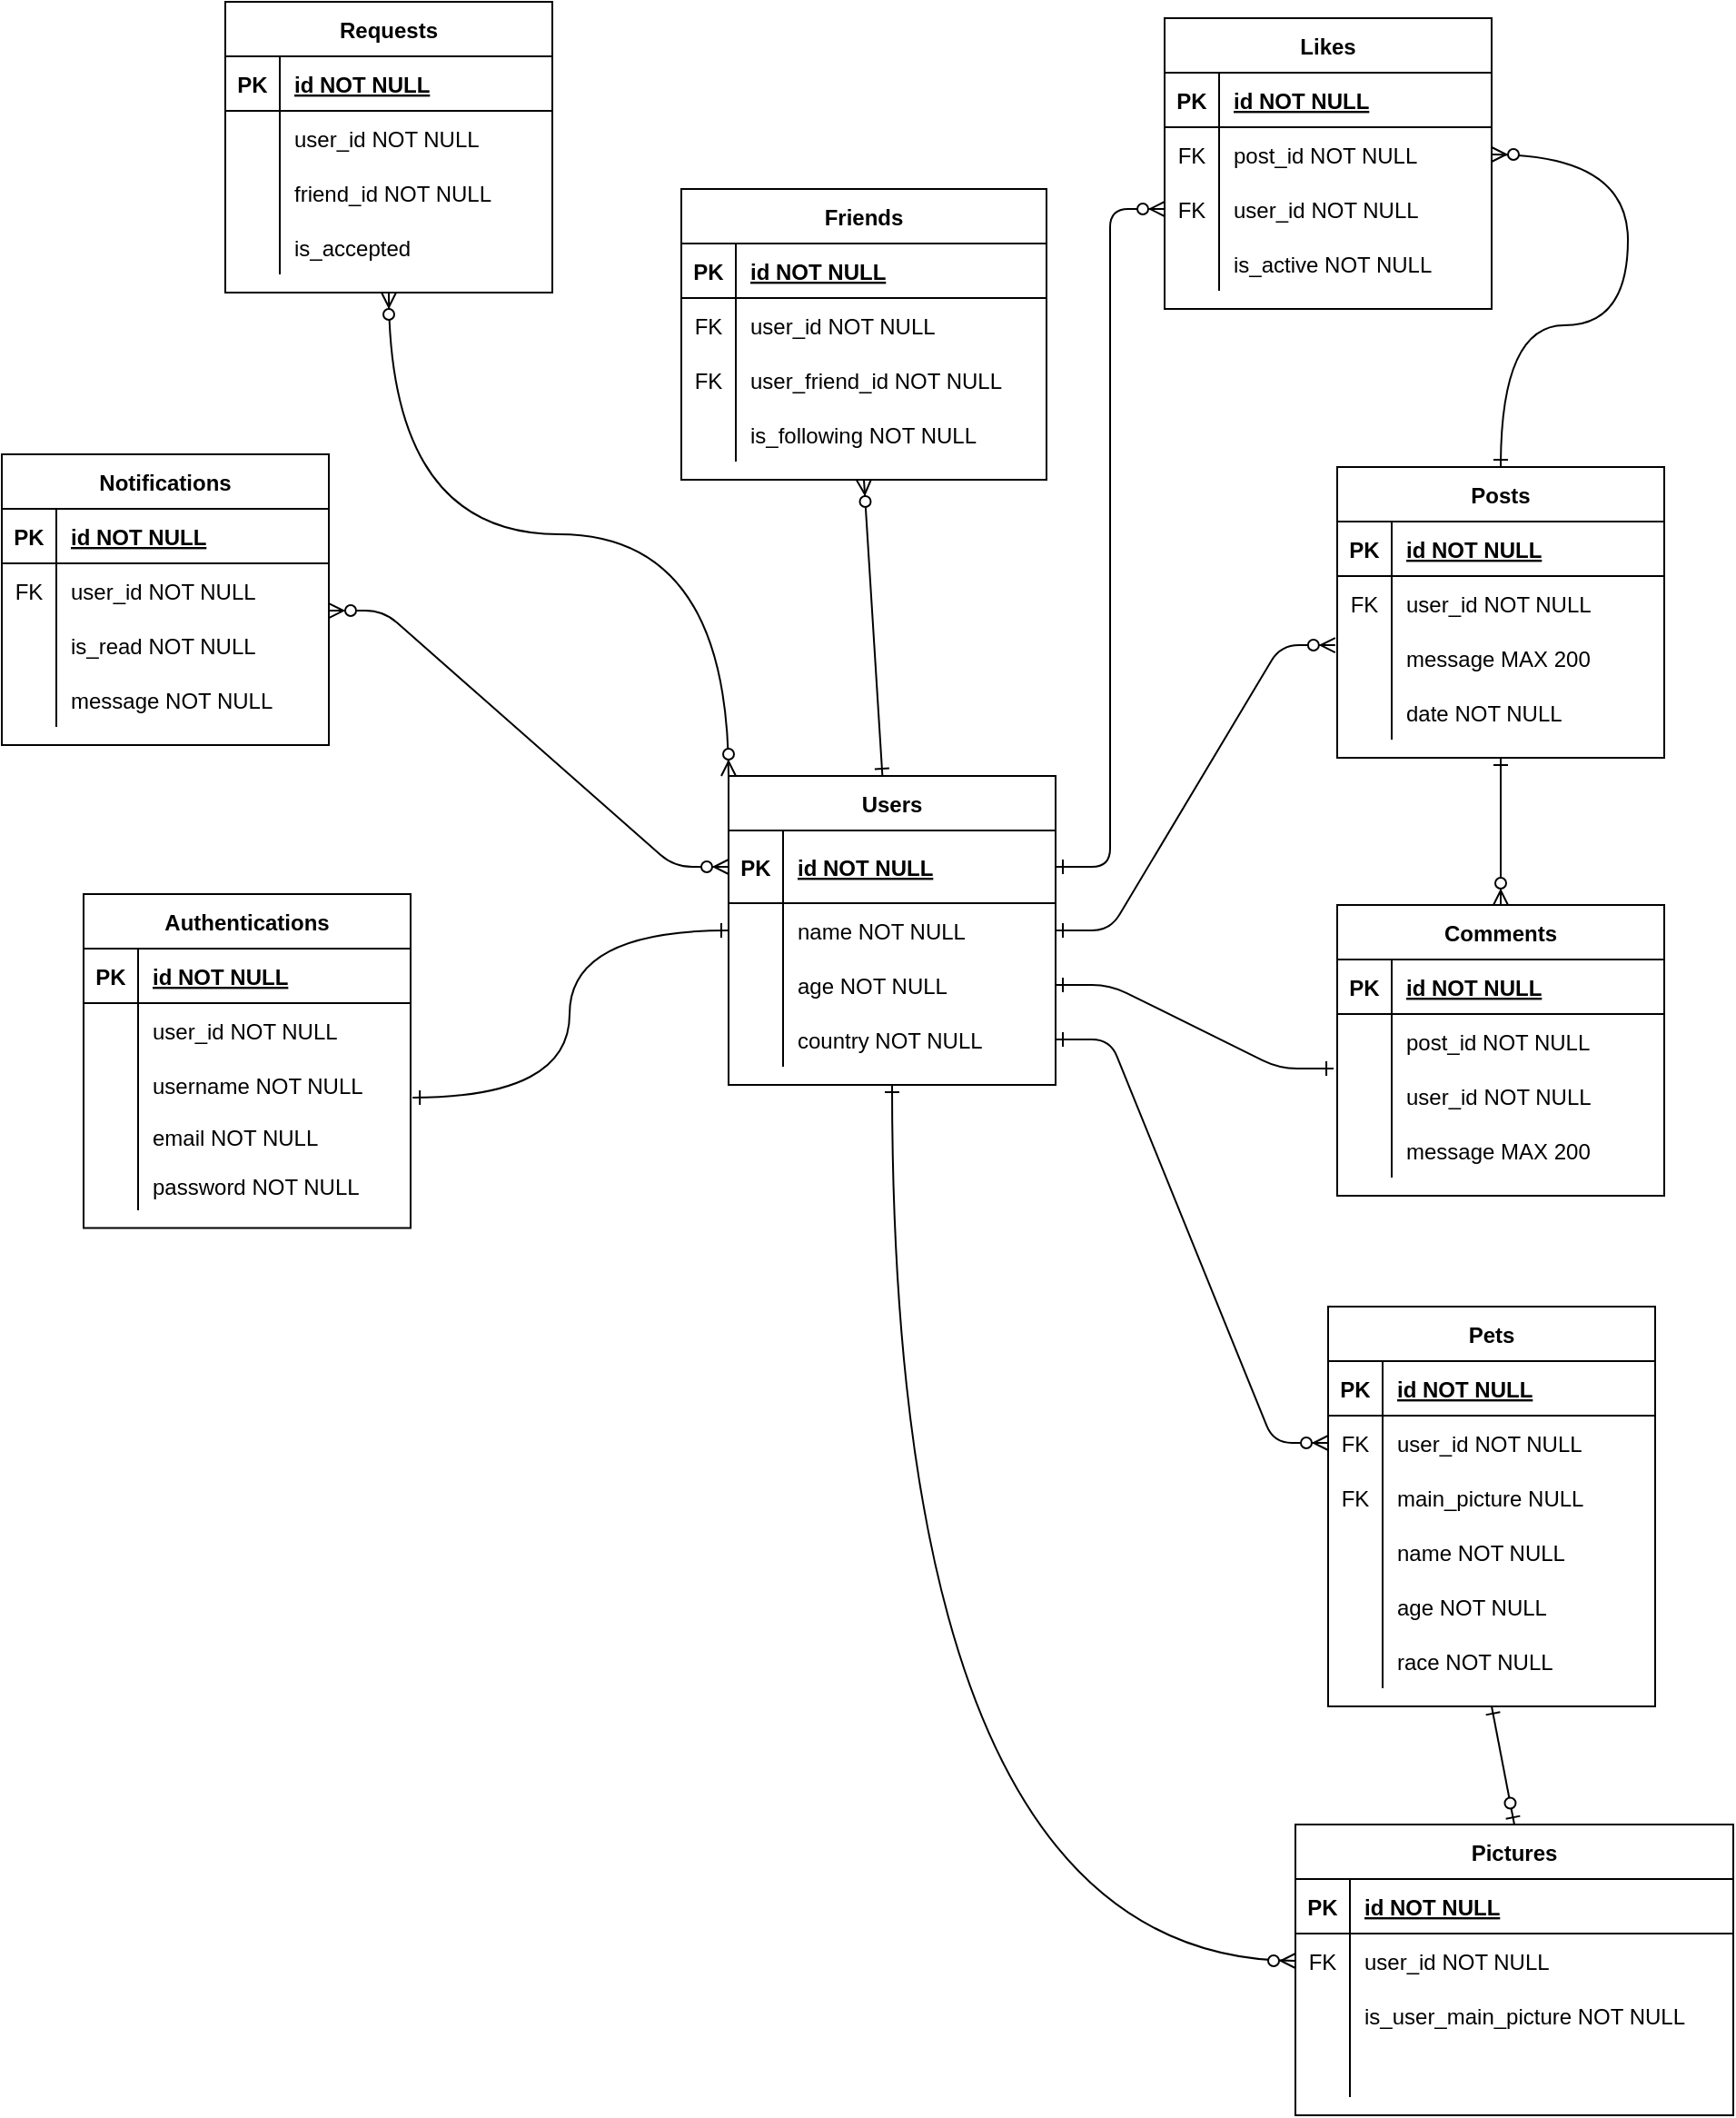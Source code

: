 <mxfile version="14.6.9" type="github" pages="2">
  <diagram id="R2lEEEUBdFMjLlhIrx00" name="Data base">
    <mxGraphModel dx="1822" dy="1153" grid="0" gridSize="10" guides="1" tooltips="1" connect="1" arrows="1" fold="1" page="0" pageScale="1" pageWidth="850" pageHeight="1100" math="0" shadow="0" extFonts="Permanent Marker^https://fonts.googleapis.com/css?family=Permanent+Marker">
      <root>
        <mxCell id="0" />
        <mxCell id="1" parent="0" />
        <mxCell id="RI7lC4fhXvRufAhLZFnd-71" style="edgeStyle=entityRelationEdgeStyle;orthogonalLoop=1;jettySize=auto;html=1;entryX=0;entryY=0.5;entryDx=0;entryDy=0;startArrow=ERone;startFill=0;endArrow=ERzeroToMany;endFill=1;exitX=1;exitY=0.5;exitDx=0;exitDy=0;" parent="1" source="RI7lC4fhXvRufAhLZFnd-11" target="RI7lC4fhXvRufAhLZFnd-61" edge="1">
          <mxGeometry relative="1" as="geometry" />
        </mxCell>
        <mxCell id="RI7lC4fhXvRufAhLZFnd-98" style="edgeStyle=orthogonalEdgeStyle;orthogonalLoop=1;jettySize=auto;html=1;entryX=0;entryY=0.5;entryDx=0;entryDy=0;startArrow=ERone;startFill=0;endArrow=ERzeroToMany;endFill=1;exitX=0.5;exitY=1;exitDx=0;exitDy=0;elbow=vertical;curved=1;" parent="1" source="RI7lC4fhXvRufAhLZFnd-1" target="RI7lC4fhXvRufAhLZFnd-89" edge="1">
          <mxGeometry relative="1" as="geometry" />
        </mxCell>
        <mxCell id="RI7lC4fhXvRufAhLZFnd-123" style="edgeStyle=none;orthogonalLoop=1;jettySize=auto;html=1;entryX=0.5;entryY=1;entryDx=0;entryDy=0;startArrow=ERone;startFill=0;endArrow=ERzeroToMany;endFill=1;" parent="1" source="RI7lC4fhXvRufAhLZFnd-1" target="RI7lC4fhXvRufAhLZFnd-110" edge="1">
          <mxGeometry relative="1" as="geometry" />
        </mxCell>
        <mxCell id="-vn455Mfmbxyc2tQeqJY-93" style="edgeStyle=orthogonalEdgeStyle;rounded=1;orthogonalLoop=1;jettySize=auto;html=1;exitX=0;exitY=0;exitDx=0;exitDy=0;entryX=0.5;entryY=1;entryDx=0;entryDy=0;startArrow=ERzeroToMany;startFill=1;endArrow=ERzeroToMany;endFill=1;curved=1;" parent="1" source="RI7lC4fhXvRufAhLZFnd-1" target="-vn455Mfmbxyc2tQeqJY-79" edge="1">
          <mxGeometry relative="1" as="geometry" />
        </mxCell>
        <mxCell id="RI7lC4fhXvRufAhLZFnd-1" value="Users" style="shape=table;startSize=30;container=1;collapsible=1;childLayout=tableLayout;fixedRows=1;rowLines=0;fontStyle=1;align=center;resizeLast=1;" parent="1" vertex="1">
          <mxGeometry x="80" y="100" width="180" height="170" as="geometry" />
        </mxCell>
        <mxCell id="RI7lC4fhXvRufAhLZFnd-2" value="" style="shape=partialRectangle;collapsible=0;dropTarget=0;pointerEvents=0;fillColor=none;top=0;left=0;bottom=1;right=0;points=[[0,0.5],[1,0.5]];portConstraint=eastwest;" parent="RI7lC4fhXvRufAhLZFnd-1" vertex="1">
          <mxGeometry y="30" width="180" height="40" as="geometry" />
        </mxCell>
        <mxCell id="RI7lC4fhXvRufAhLZFnd-3" value="PK" style="shape=partialRectangle;connectable=0;fillColor=none;top=0;left=0;bottom=0;right=0;fontStyle=1;overflow=hidden;" parent="RI7lC4fhXvRufAhLZFnd-2" vertex="1">
          <mxGeometry width="30" height="40" as="geometry" />
        </mxCell>
        <mxCell id="RI7lC4fhXvRufAhLZFnd-4" value="id NOT NULL" style="shape=partialRectangle;connectable=0;fillColor=none;top=0;left=0;bottom=0;right=0;align=left;spacingLeft=6;fontStyle=5;overflow=hidden;" parent="RI7lC4fhXvRufAhLZFnd-2" vertex="1">
          <mxGeometry x="30" width="150" height="40" as="geometry" />
        </mxCell>
        <mxCell id="RI7lC4fhXvRufAhLZFnd-5" value="" style="shape=partialRectangle;collapsible=0;dropTarget=0;pointerEvents=0;fillColor=none;top=0;left=0;bottom=0;right=0;points=[[0,0.5],[1,0.5]];portConstraint=eastwest;" parent="RI7lC4fhXvRufAhLZFnd-1" vertex="1">
          <mxGeometry y="70" width="180" height="30" as="geometry" />
        </mxCell>
        <mxCell id="RI7lC4fhXvRufAhLZFnd-6" value="" style="shape=partialRectangle;connectable=0;fillColor=none;top=0;left=0;bottom=0;right=0;editable=1;overflow=hidden;" parent="RI7lC4fhXvRufAhLZFnd-5" vertex="1">
          <mxGeometry width="30" height="30" as="geometry" />
        </mxCell>
        <mxCell id="RI7lC4fhXvRufAhLZFnd-7" value="name NOT NULL" style="shape=partialRectangle;connectable=0;fillColor=none;top=0;left=0;bottom=0;right=0;align=left;spacingLeft=6;overflow=hidden;" parent="RI7lC4fhXvRufAhLZFnd-5" vertex="1">
          <mxGeometry x="30" width="150" height="30" as="geometry" />
        </mxCell>
        <mxCell id="RI7lC4fhXvRufAhLZFnd-8" value="" style="shape=partialRectangle;collapsible=0;dropTarget=0;pointerEvents=0;fillColor=none;top=0;left=0;bottom=0;right=0;points=[[0,0.5],[1,0.5]];portConstraint=eastwest;" parent="RI7lC4fhXvRufAhLZFnd-1" vertex="1">
          <mxGeometry y="100" width="180" height="30" as="geometry" />
        </mxCell>
        <mxCell id="RI7lC4fhXvRufAhLZFnd-9" value="" style="shape=partialRectangle;connectable=0;fillColor=none;top=0;left=0;bottom=0;right=0;editable=1;overflow=hidden;" parent="RI7lC4fhXvRufAhLZFnd-8" vertex="1">
          <mxGeometry width="30" height="30" as="geometry" />
        </mxCell>
        <mxCell id="RI7lC4fhXvRufAhLZFnd-10" value="age NOT NULL" style="shape=partialRectangle;connectable=0;fillColor=none;top=0;left=0;bottom=0;right=0;align=left;spacingLeft=6;overflow=hidden;" parent="RI7lC4fhXvRufAhLZFnd-8" vertex="1">
          <mxGeometry x="30" width="150" height="30" as="geometry" />
        </mxCell>
        <mxCell id="RI7lC4fhXvRufAhLZFnd-11" value="" style="shape=partialRectangle;collapsible=0;dropTarget=0;pointerEvents=0;fillColor=none;top=0;left=0;bottom=0;right=0;points=[[0,0.5],[1,0.5]];portConstraint=eastwest;" parent="RI7lC4fhXvRufAhLZFnd-1" vertex="1">
          <mxGeometry y="130" width="180" height="30" as="geometry" />
        </mxCell>
        <mxCell id="RI7lC4fhXvRufAhLZFnd-12" value="" style="shape=partialRectangle;connectable=0;fillColor=none;top=0;left=0;bottom=0;right=0;editable=1;overflow=hidden;" parent="RI7lC4fhXvRufAhLZFnd-11" vertex="1">
          <mxGeometry width="30" height="30" as="geometry" />
        </mxCell>
        <mxCell id="RI7lC4fhXvRufAhLZFnd-13" value="country NOT NULL" style="shape=partialRectangle;connectable=0;fillColor=none;top=0;left=0;bottom=0;right=0;align=left;spacingLeft=6;overflow=hidden;" parent="RI7lC4fhXvRufAhLZFnd-11" vertex="1">
          <mxGeometry x="30" width="150" height="30" as="geometry" />
        </mxCell>
        <mxCell id="-vn455Mfmbxyc2tQeqJY-14" style="edgeStyle=orthogonalEdgeStyle;rounded=0;orthogonalLoop=1;jettySize=auto;html=1;entryX=1;entryY=0.5;entryDx=0;entryDy=0;curved=1;startArrow=ERone;startFill=0;endArrow=ERzeroToMany;endFill=1;" parent="1" source="RI7lC4fhXvRufAhLZFnd-27" target="-vn455Mfmbxyc2tQeqJY-5" edge="1">
          <mxGeometry relative="1" as="geometry">
            <Array as="points">
              <mxPoint x="505" y="-148" />
              <mxPoint x="575" y="-148" />
              <mxPoint x="575" y="-242" />
            </Array>
          </mxGeometry>
        </mxCell>
        <mxCell id="RI7lC4fhXvRufAhLZFnd-27" value="Posts" style="shape=table;startSize=30;container=1;collapsible=1;childLayout=tableLayout;fixedRows=1;rowLines=0;fontStyle=1;align=center;resizeLast=1;" parent="1" vertex="1">
          <mxGeometry x="415" y="-70" width="180" height="160" as="geometry" />
        </mxCell>
        <mxCell id="RI7lC4fhXvRufAhLZFnd-28" value="" style="shape=partialRectangle;collapsible=0;dropTarget=0;pointerEvents=0;fillColor=none;top=0;left=0;bottom=1;right=0;points=[[0,0.5],[1,0.5]];portConstraint=eastwest;" parent="RI7lC4fhXvRufAhLZFnd-27" vertex="1">
          <mxGeometry y="30" width="180" height="30" as="geometry" />
        </mxCell>
        <mxCell id="RI7lC4fhXvRufAhLZFnd-29" value="PK" style="shape=partialRectangle;connectable=0;fillColor=none;top=0;left=0;bottom=0;right=0;fontStyle=1;overflow=hidden;" parent="RI7lC4fhXvRufAhLZFnd-28" vertex="1">
          <mxGeometry width="30" height="30" as="geometry" />
        </mxCell>
        <mxCell id="RI7lC4fhXvRufAhLZFnd-30" value="id NOT NULL" style="shape=partialRectangle;connectable=0;fillColor=none;top=0;left=0;bottom=0;right=0;align=left;spacingLeft=6;fontStyle=5;overflow=hidden;" parent="RI7lC4fhXvRufAhLZFnd-28" vertex="1">
          <mxGeometry x="30" width="150" height="30" as="geometry" />
        </mxCell>
        <mxCell id="RI7lC4fhXvRufAhLZFnd-31" value="" style="shape=partialRectangle;collapsible=0;dropTarget=0;pointerEvents=0;fillColor=none;top=0;left=0;bottom=0;right=0;points=[[0,0.5],[1,0.5]];portConstraint=eastwest;" parent="RI7lC4fhXvRufAhLZFnd-27" vertex="1">
          <mxGeometry y="60" width="180" height="30" as="geometry" />
        </mxCell>
        <mxCell id="RI7lC4fhXvRufAhLZFnd-32" value="FK" style="shape=partialRectangle;connectable=0;fillColor=none;top=0;left=0;bottom=0;right=0;editable=1;overflow=hidden;" parent="RI7lC4fhXvRufAhLZFnd-31" vertex="1">
          <mxGeometry width="30" height="30" as="geometry" />
        </mxCell>
        <mxCell id="RI7lC4fhXvRufAhLZFnd-33" value="user_id NOT NULL" style="shape=partialRectangle;connectable=0;fillColor=none;top=0;left=0;bottom=0;right=0;align=left;spacingLeft=6;overflow=hidden;" parent="RI7lC4fhXvRufAhLZFnd-31" vertex="1">
          <mxGeometry x="30" width="150" height="30" as="geometry" />
        </mxCell>
        <mxCell id="RI7lC4fhXvRufAhLZFnd-34" value="" style="shape=partialRectangle;collapsible=0;dropTarget=0;pointerEvents=0;fillColor=none;top=0;left=0;bottom=0;right=0;points=[[0,0.5],[1,0.5]];portConstraint=eastwest;" parent="RI7lC4fhXvRufAhLZFnd-27" vertex="1">
          <mxGeometry y="90" width="180" height="30" as="geometry" />
        </mxCell>
        <mxCell id="RI7lC4fhXvRufAhLZFnd-35" value="" style="shape=partialRectangle;connectable=0;fillColor=none;top=0;left=0;bottom=0;right=0;editable=1;overflow=hidden;" parent="RI7lC4fhXvRufAhLZFnd-34" vertex="1">
          <mxGeometry width="30" height="30" as="geometry" />
        </mxCell>
        <mxCell id="RI7lC4fhXvRufAhLZFnd-36" value="message MAX 200" style="shape=partialRectangle;connectable=0;fillColor=none;top=0;left=0;bottom=0;right=0;align=left;spacingLeft=6;overflow=hidden;" parent="RI7lC4fhXvRufAhLZFnd-34" vertex="1">
          <mxGeometry x="30" width="150" height="30" as="geometry" />
        </mxCell>
        <mxCell id="RI7lC4fhXvRufAhLZFnd-37" value="" style="shape=partialRectangle;collapsible=0;dropTarget=0;pointerEvents=0;fillColor=none;top=0;left=0;bottom=0;right=0;points=[[0,0.5],[1,0.5]];portConstraint=eastwest;" parent="RI7lC4fhXvRufAhLZFnd-27" vertex="1">
          <mxGeometry y="120" width="180" height="30" as="geometry" />
        </mxCell>
        <mxCell id="RI7lC4fhXvRufAhLZFnd-38" value="" style="shape=partialRectangle;connectable=0;fillColor=none;top=0;left=0;bottom=0;right=0;editable=1;overflow=hidden;" parent="RI7lC4fhXvRufAhLZFnd-37" vertex="1">
          <mxGeometry width="30" height="30" as="geometry" />
        </mxCell>
        <mxCell id="RI7lC4fhXvRufAhLZFnd-39" value="date NOT NULL" style="shape=partialRectangle;connectable=0;fillColor=none;top=0;left=0;bottom=0;right=0;align=left;spacingLeft=6;overflow=hidden;" parent="RI7lC4fhXvRufAhLZFnd-37" vertex="1">
          <mxGeometry x="30" width="150" height="30" as="geometry" />
        </mxCell>
        <mxCell id="RI7lC4fhXvRufAhLZFnd-40" style="edgeStyle=entityRelationEdgeStyle;rounded=1;orthogonalLoop=1;jettySize=auto;html=1;entryX=-0.006;entryY=0.267;entryDx=0;entryDy=0;entryPerimeter=0;startArrow=ERone;startFill=0;endArrow=ERzeroToMany;endFill=1;" parent="1" source="RI7lC4fhXvRufAhLZFnd-5" target="RI7lC4fhXvRufAhLZFnd-34" edge="1">
          <mxGeometry relative="1" as="geometry" />
        </mxCell>
        <mxCell id="RI7lC4fhXvRufAhLZFnd-109" style="orthogonalLoop=1;jettySize=auto;html=1;exitX=0.5;exitY=1;exitDx=0;exitDy=0;entryX=0.5;entryY=0;entryDx=0;entryDy=0;startArrow=ERone;startFill=0;endArrow=ERzeroToOne;endFill=1;" parent="1" source="RI7lC4fhXvRufAhLZFnd-57" target="RI7lC4fhXvRufAhLZFnd-85" edge="1">
          <mxGeometry relative="1" as="geometry" />
        </mxCell>
        <mxCell id="RI7lC4fhXvRufAhLZFnd-57" value="Pets" style="shape=table;startSize=30;container=1;collapsible=1;childLayout=tableLayout;fixedRows=1;rowLines=0;fontStyle=1;align=center;resizeLast=1;" parent="1" vertex="1">
          <mxGeometry x="410" y="392" width="180" height="220" as="geometry">
            <mxRectangle x="400" y="140" width="60" height="30" as="alternateBounds" />
          </mxGeometry>
        </mxCell>
        <mxCell id="RI7lC4fhXvRufAhLZFnd-58" value="" style="shape=partialRectangle;collapsible=0;dropTarget=0;pointerEvents=0;fillColor=none;top=0;left=0;bottom=1;right=0;points=[[0,0.5],[1,0.5]];portConstraint=eastwest;" parent="RI7lC4fhXvRufAhLZFnd-57" vertex="1">
          <mxGeometry y="30" width="180" height="30" as="geometry" />
        </mxCell>
        <mxCell id="RI7lC4fhXvRufAhLZFnd-59" value="PK" style="shape=partialRectangle;connectable=0;fillColor=none;top=0;left=0;bottom=0;right=0;fontStyle=1;overflow=hidden;" parent="RI7lC4fhXvRufAhLZFnd-58" vertex="1">
          <mxGeometry width="30" height="30" as="geometry" />
        </mxCell>
        <mxCell id="RI7lC4fhXvRufAhLZFnd-60" value="id NOT NULL" style="shape=partialRectangle;connectable=0;fillColor=none;top=0;left=0;bottom=0;right=0;align=left;spacingLeft=6;fontStyle=5;overflow=hidden;" parent="RI7lC4fhXvRufAhLZFnd-58" vertex="1">
          <mxGeometry x="30" width="150" height="30" as="geometry" />
        </mxCell>
        <mxCell id="RI7lC4fhXvRufAhLZFnd-61" value="" style="shape=partialRectangle;collapsible=0;dropTarget=0;pointerEvents=0;fillColor=none;top=0;left=0;bottom=0;right=0;points=[[0,0.5],[1,0.5]];portConstraint=eastwest;" parent="RI7lC4fhXvRufAhLZFnd-57" vertex="1">
          <mxGeometry y="60" width="180" height="30" as="geometry" />
        </mxCell>
        <mxCell id="RI7lC4fhXvRufAhLZFnd-62" value="FK" style="shape=partialRectangle;connectable=0;fillColor=none;top=0;left=0;bottom=0;right=0;editable=1;overflow=hidden;" parent="RI7lC4fhXvRufAhLZFnd-61" vertex="1">
          <mxGeometry width="30" height="30" as="geometry" />
        </mxCell>
        <mxCell id="RI7lC4fhXvRufAhLZFnd-63" value="user_id NOT NULL" style="shape=partialRectangle;connectable=0;fillColor=none;top=0;left=0;bottom=0;right=0;align=left;spacingLeft=6;overflow=hidden;" parent="RI7lC4fhXvRufAhLZFnd-61" vertex="1">
          <mxGeometry x="30" width="150" height="30" as="geometry" />
        </mxCell>
        <mxCell id="RI7lC4fhXvRufAhLZFnd-64" value="" style="shape=partialRectangle;collapsible=0;dropTarget=0;pointerEvents=0;fillColor=none;top=0;left=0;bottom=0;right=0;points=[[0,0.5],[1,0.5]];portConstraint=eastwest;" parent="RI7lC4fhXvRufAhLZFnd-57" vertex="1">
          <mxGeometry y="90" width="180" height="30" as="geometry" />
        </mxCell>
        <mxCell id="RI7lC4fhXvRufAhLZFnd-65" value="FK" style="shape=partialRectangle;connectable=0;fillColor=none;top=0;left=0;bottom=0;right=0;editable=1;overflow=hidden;" parent="RI7lC4fhXvRufAhLZFnd-64" vertex="1">
          <mxGeometry width="30" height="30" as="geometry" />
        </mxCell>
        <mxCell id="RI7lC4fhXvRufAhLZFnd-66" value="main_picture NULL" style="shape=partialRectangle;connectable=0;fillColor=none;top=0;left=0;bottom=0;right=0;align=left;spacingLeft=6;overflow=hidden;" parent="RI7lC4fhXvRufAhLZFnd-64" vertex="1">
          <mxGeometry x="30" width="150" height="30" as="geometry" />
        </mxCell>
        <mxCell id="RI7lC4fhXvRufAhLZFnd-67" value="" style="shape=partialRectangle;collapsible=0;dropTarget=0;pointerEvents=0;fillColor=none;top=0;left=0;bottom=0;right=0;points=[[0,0.5],[1,0.5]];portConstraint=eastwest;" parent="RI7lC4fhXvRufAhLZFnd-57" vertex="1">
          <mxGeometry y="120" width="180" height="30" as="geometry" />
        </mxCell>
        <mxCell id="RI7lC4fhXvRufAhLZFnd-68" value="" style="shape=partialRectangle;connectable=0;fillColor=none;top=0;left=0;bottom=0;right=0;editable=1;overflow=hidden;" parent="RI7lC4fhXvRufAhLZFnd-67" vertex="1">
          <mxGeometry width="30" height="30" as="geometry" />
        </mxCell>
        <mxCell id="RI7lC4fhXvRufAhLZFnd-69" value="name NOT NULL" style="shape=partialRectangle;connectable=0;fillColor=none;top=0;left=0;bottom=0;right=0;align=left;spacingLeft=6;overflow=hidden;" parent="RI7lC4fhXvRufAhLZFnd-67" vertex="1">
          <mxGeometry x="30" width="150" height="30" as="geometry" />
        </mxCell>
        <mxCell id="RI7lC4fhXvRufAhLZFnd-103" style="shape=partialRectangle;collapsible=0;dropTarget=0;pointerEvents=0;fillColor=none;top=0;left=0;bottom=0;right=0;points=[[0,0.5],[1,0.5]];portConstraint=eastwest;" parent="RI7lC4fhXvRufAhLZFnd-57" vertex="1">
          <mxGeometry y="150" width="180" height="30" as="geometry" />
        </mxCell>
        <mxCell id="RI7lC4fhXvRufAhLZFnd-104" style="shape=partialRectangle;connectable=0;fillColor=none;top=0;left=0;bottom=0;right=0;editable=1;overflow=hidden;" parent="RI7lC4fhXvRufAhLZFnd-103" vertex="1">
          <mxGeometry width="30" height="30" as="geometry" />
        </mxCell>
        <mxCell id="RI7lC4fhXvRufAhLZFnd-105" value="age NOT NULL" style="shape=partialRectangle;connectable=0;fillColor=none;top=0;left=0;bottom=0;right=0;align=left;spacingLeft=6;overflow=hidden;" parent="RI7lC4fhXvRufAhLZFnd-103" vertex="1">
          <mxGeometry x="30" width="150" height="30" as="geometry" />
        </mxCell>
        <mxCell id="RI7lC4fhXvRufAhLZFnd-106" style="shape=partialRectangle;collapsible=0;dropTarget=0;pointerEvents=0;fillColor=none;top=0;left=0;bottom=0;right=0;points=[[0,0.5],[1,0.5]];portConstraint=eastwest;" parent="RI7lC4fhXvRufAhLZFnd-57" vertex="1">
          <mxGeometry y="180" width="180" height="30" as="geometry" />
        </mxCell>
        <mxCell id="RI7lC4fhXvRufAhLZFnd-107" style="shape=partialRectangle;connectable=0;fillColor=none;top=0;left=0;bottom=0;right=0;editable=1;overflow=hidden;" parent="RI7lC4fhXvRufAhLZFnd-106" vertex="1">
          <mxGeometry width="30" height="30" as="geometry" />
        </mxCell>
        <mxCell id="RI7lC4fhXvRufAhLZFnd-108" value="race NOT NULL" style="shape=partialRectangle;connectable=0;fillColor=none;top=0;left=0;bottom=0;right=0;align=left;spacingLeft=6;overflow=hidden;" parent="RI7lC4fhXvRufAhLZFnd-106" vertex="1">
          <mxGeometry x="30" width="150" height="30" as="geometry" />
        </mxCell>
        <mxCell id="RI7lC4fhXvRufAhLZFnd-85" value="Pictures" style="shape=table;startSize=30;container=1;collapsible=1;childLayout=tableLayout;fixedRows=1;rowLines=0;fontStyle=1;align=center;resizeLast=1;" parent="1" vertex="1">
          <mxGeometry x="392" y="677" width="241" height="160" as="geometry" />
        </mxCell>
        <mxCell id="RI7lC4fhXvRufAhLZFnd-86" value="" style="shape=partialRectangle;collapsible=0;dropTarget=0;pointerEvents=0;fillColor=none;top=0;left=0;bottom=1;right=0;points=[[0,0.5],[1,0.5]];portConstraint=eastwest;" parent="RI7lC4fhXvRufAhLZFnd-85" vertex="1">
          <mxGeometry y="30" width="241" height="30" as="geometry" />
        </mxCell>
        <mxCell id="RI7lC4fhXvRufAhLZFnd-87" value="PK" style="shape=partialRectangle;connectable=0;fillColor=none;top=0;left=0;bottom=0;right=0;fontStyle=1;overflow=hidden;" parent="RI7lC4fhXvRufAhLZFnd-86" vertex="1">
          <mxGeometry width="30" height="30" as="geometry" />
        </mxCell>
        <mxCell id="RI7lC4fhXvRufAhLZFnd-88" value="id NOT NULL" style="shape=partialRectangle;connectable=0;fillColor=none;top=0;left=0;bottom=0;right=0;align=left;spacingLeft=6;fontStyle=5;overflow=hidden;" parent="RI7lC4fhXvRufAhLZFnd-86" vertex="1">
          <mxGeometry x="30" width="211" height="30" as="geometry" />
        </mxCell>
        <mxCell id="RI7lC4fhXvRufAhLZFnd-89" value="" style="shape=partialRectangle;collapsible=0;dropTarget=0;pointerEvents=0;fillColor=none;top=0;left=0;bottom=0;right=0;points=[[0,0.5],[1,0.5]];portConstraint=eastwest;" parent="RI7lC4fhXvRufAhLZFnd-85" vertex="1">
          <mxGeometry y="60" width="241" height="30" as="geometry" />
        </mxCell>
        <mxCell id="RI7lC4fhXvRufAhLZFnd-90" value="FK" style="shape=partialRectangle;connectable=0;fillColor=none;top=0;left=0;bottom=0;right=0;editable=1;overflow=hidden;" parent="RI7lC4fhXvRufAhLZFnd-89" vertex="1">
          <mxGeometry width="30" height="30" as="geometry" />
        </mxCell>
        <mxCell id="RI7lC4fhXvRufAhLZFnd-91" value="user_id NOT NULL" style="shape=partialRectangle;connectable=0;fillColor=none;top=0;left=0;bottom=0;right=0;align=left;spacingLeft=6;overflow=hidden;" parent="RI7lC4fhXvRufAhLZFnd-89" vertex="1">
          <mxGeometry x="30" width="211" height="30" as="geometry" />
        </mxCell>
        <mxCell id="RI7lC4fhXvRufAhLZFnd-92" value="" style="shape=partialRectangle;collapsible=0;dropTarget=0;pointerEvents=0;fillColor=none;top=0;left=0;bottom=0;right=0;points=[[0,0.5],[1,0.5]];portConstraint=eastwest;" parent="RI7lC4fhXvRufAhLZFnd-85" vertex="1">
          <mxGeometry y="90" width="241" height="30" as="geometry" />
        </mxCell>
        <mxCell id="RI7lC4fhXvRufAhLZFnd-93" value="" style="shape=partialRectangle;connectable=0;fillColor=none;top=0;left=0;bottom=0;right=0;editable=1;overflow=hidden;" parent="RI7lC4fhXvRufAhLZFnd-92" vertex="1">
          <mxGeometry width="30" height="30" as="geometry" />
        </mxCell>
        <mxCell id="RI7lC4fhXvRufAhLZFnd-94" value="is_user_main_picture NOT NULL" style="shape=partialRectangle;connectable=0;fillColor=none;top=0;left=0;bottom=0;right=0;align=left;spacingLeft=6;overflow=hidden;" parent="RI7lC4fhXvRufAhLZFnd-92" vertex="1">
          <mxGeometry x="30" width="211" height="30" as="geometry" />
        </mxCell>
        <mxCell id="RI7lC4fhXvRufAhLZFnd-95" value="" style="shape=partialRectangle;collapsible=0;dropTarget=0;pointerEvents=0;fillColor=none;top=0;left=0;bottom=0;right=0;points=[[0,0.5],[1,0.5]];portConstraint=eastwest;" parent="RI7lC4fhXvRufAhLZFnd-85" vertex="1">
          <mxGeometry y="120" width="241" height="30" as="geometry" />
        </mxCell>
        <mxCell id="RI7lC4fhXvRufAhLZFnd-96" value="" style="shape=partialRectangle;connectable=0;fillColor=none;top=0;left=0;bottom=0;right=0;editable=1;overflow=hidden;" parent="RI7lC4fhXvRufAhLZFnd-95" vertex="1">
          <mxGeometry width="30" height="30" as="geometry" />
        </mxCell>
        <mxCell id="RI7lC4fhXvRufAhLZFnd-97" value="" style="shape=partialRectangle;connectable=0;fillColor=none;top=0;left=0;bottom=0;right=0;align=left;spacingLeft=6;overflow=hidden;" parent="RI7lC4fhXvRufAhLZFnd-95" vertex="1">
          <mxGeometry x="30" width="211" height="30" as="geometry" />
        </mxCell>
        <mxCell id="RI7lC4fhXvRufAhLZFnd-110" value="Friends" style="shape=table;startSize=30;container=1;collapsible=1;childLayout=tableLayout;fixedRows=1;rowLines=0;fontStyle=1;align=center;resizeLast=1;" parent="1" vertex="1">
          <mxGeometry x="54" y="-223" width="201" height="160" as="geometry" />
        </mxCell>
        <mxCell id="RI7lC4fhXvRufAhLZFnd-111" value="" style="shape=partialRectangle;collapsible=0;dropTarget=0;pointerEvents=0;fillColor=none;top=0;left=0;bottom=1;right=0;points=[[0,0.5],[1,0.5]];portConstraint=eastwest;" parent="RI7lC4fhXvRufAhLZFnd-110" vertex="1">
          <mxGeometry y="30" width="201" height="30" as="geometry" />
        </mxCell>
        <mxCell id="RI7lC4fhXvRufAhLZFnd-112" value="PK" style="shape=partialRectangle;connectable=0;fillColor=none;top=0;left=0;bottom=0;right=0;fontStyle=1;overflow=hidden;" parent="RI7lC4fhXvRufAhLZFnd-111" vertex="1">
          <mxGeometry width="30" height="30" as="geometry" />
        </mxCell>
        <mxCell id="RI7lC4fhXvRufAhLZFnd-113" value="id NOT NULL" style="shape=partialRectangle;connectable=0;fillColor=none;top=0;left=0;bottom=0;right=0;align=left;spacingLeft=6;fontStyle=5;overflow=hidden;" parent="RI7lC4fhXvRufAhLZFnd-111" vertex="1">
          <mxGeometry x="30" width="171" height="30" as="geometry" />
        </mxCell>
        <mxCell id="RI7lC4fhXvRufAhLZFnd-114" value="" style="shape=partialRectangle;collapsible=0;dropTarget=0;pointerEvents=0;fillColor=none;top=0;left=0;bottom=0;right=0;points=[[0,0.5],[1,0.5]];portConstraint=eastwest;" parent="RI7lC4fhXvRufAhLZFnd-110" vertex="1">
          <mxGeometry y="60" width="201" height="30" as="geometry" />
        </mxCell>
        <mxCell id="RI7lC4fhXvRufAhLZFnd-115" value="FK" style="shape=partialRectangle;connectable=0;fillColor=none;top=0;left=0;bottom=0;right=0;editable=1;overflow=hidden;" parent="RI7lC4fhXvRufAhLZFnd-114" vertex="1">
          <mxGeometry width="30" height="30" as="geometry" />
        </mxCell>
        <mxCell id="RI7lC4fhXvRufAhLZFnd-116" value="user_id NOT NULL" style="shape=partialRectangle;connectable=0;fillColor=none;top=0;left=0;bottom=0;right=0;align=left;spacingLeft=6;overflow=hidden;" parent="RI7lC4fhXvRufAhLZFnd-114" vertex="1">
          <mxGeometry x="30" width="171" height="30" as="geometry" />
        </mxCell>
        <mxCell id="RI7lC4fhXvRufAhLZFnd-117" value="" style="shape=partialRectangle;collapsible=0;dropTarget=0;pointerEvents=0;fillColor=none;top=0;left=0;bottom=0;right=0;points=[[0,0.5],[1,0.5]];portConstraint=eastwest;" parent="RI7lC4fhXvRufAhLZFnd-110" vertex="1">
          <mxGeometry y="90" width="201" height="30" as="geometry" />
        </mxCell>
        <mxCell id="RI7lC4fhXvRufAhLZFnd-118" value="FK" style="shape=partialRectangle;connectable=0;fillColor=none;top=0;left=0;bottom=0;right=0;editable=1;overflow=hidden;" parent="RI7lC4fhXvRufAhLZFnd-117" vertex="1">
          <mxGeometry width="30" height="30" as="geometry" />
        </mxCell>
        <mxCell id="RI7lC4fhXvRufAhLZFnd-119" value="user_friend_id NOT NULL" style="shape=partialRectangle;connectable=0;fillColor=none;top=0;left=0;bottom=0;right=0;align=left;spacingLeft=6;overflow=hidden;" parent="RI7lC4fhXvRufAhLZFnd-117" vertex="1">
          <mxGeometry x="30" width="171" height="30" as="geometry" />
        </mxCell>
        <mxCell id="-vn455Mfmbxyc2tQeqJY-47" style="shape=partialRectangle;collapsible=0;dropTarget=0;pointerEvents=0;fillColor=none;top=0;left=0;bottom=0;right=0;points=[[0,0.5],[1,0.5]];portConstraint=eastwest;" parent="RI7lC4fhXvRufAhLZFnd-110" vertex="1">
          <mxGeometry y="120" width="201" height="30" as="geometry" />
        </mxCell>
        <mxCell id="-vn455Mfmbxyc2tQeqJY-48" style="shape=partialRectangle;connectable=0;fillColor=none;top=0;left=0;bottom=0;right=0;editable=1;overflow=hidden;" parent="-vn455Mfmbxyc2tQeqJY-47" vertex="1">
          <mxGeometry width="30" height="30" as="geometry" />
        </mxCell>
        <mxCell id="-vn455Mfmbxyc2tQeqJY-49" value="is_following NOT NULL" style="shape=partialRectangle;connectable=0;fillColor=none;top=0;left=0;bottom=0;right=0;align=left;spacingLeft=6;overflow=hidden;" parent="-vn455Mfmbxyc2tQeqJY-47" vertex="1">
          <mxGeometry x="30" width="171" height="30" as="geometry" />
        </mxCell>
        <mxCell id="-vn455Mfmbxyc2tQeqJY-1" value="Likes" style="shape=table;startSize=30;container=1;collapsible=1;childLayout=tableLayout;fixedRows=1;rowLines=0;fontStyle=1;align=center;resizeLast=1;" parent="1" vertex="1">
          <mxGeometry x="320" y="-317" width="180" height="160" as="geometry" />
        </mxCell>
        <mxCell id="-vn455Mfmbxyc2tQeqJY-2" value="" style="shape=partialRectangle;collapsible=0;dropTarget=0;pointerEvents=0;fillColor=none;top=0;left=0;bottom=1;right=0;points=[[0,0.5],[1,0.5]];portConstraint=eastwest;" parent="-vn455Mfmbxyc2tQeqJY-1" vertex="1">
          <mxGeometry y="30" width="180" height="30" as="geometry" />
        </mxCell>
        <mxCell id="-vn455Mfmbxyc2tQeqJY-3" value="PK" style="shape=partialRectangle;connectable=0;fillColor=none;top=0;left=0;bottom=0;right=0;fontStyle=1;overflow=hidden;" parent="-vn455Mfmbxyc2tQeqJY-2" vertex="1">
          <mxGeometry width="30" height="30" as="geometry" />
        </mxCell>
        <mxCell id="-vn455Mfmbxyc2tQeqJY-4" value="id NOT NULL" style="shape=partialRectangle;connectable=0;fillColor=none;top=0;left=0;bottom=0;right=0;align=left;spacingLeft=6;fontStyle=5;overflow=hidden;" parent="-vn455Mfmbxyc2tQeqJY-2" vertex="1">
          <mxGeometry x="30" width="150" height="30" as="geometry" />
        </mxCell>
        <mxCell id="-vn455Mfmbxyc2tQeqJY-5" value="" style="shape=partialRectangle;collapsible=0;dropTarget=0;pointerEvents=0;fillColor=none;top=0;left=0;bottom=0;right=0;points=[[0,0.5],[1,0.5]];portConstraint=eastwest;" parent="-vn455Mfmbxyc2tQeqJY-1" vertex="1">
          <mxGeometry y="60" width="180" height="30" as="geometry" />
        </mxCell>
        <mxCell id="-vn455Mfmbxyc2tQeqJY-6" value="FK" style="shape=partialRectangle;connectable=0;fillColor=none;top=0;left=0;bottom=0;right=0;editable=1;overflow=hidden;" parent="-vn455Mfmbxyc2tQeqJY-5" vertex="1">
          <mxGeometry width="30" height="30" as="geometry" />
        </mxCell>
        <mxCell id="-vn455Mfmbxyc2tQeqJY-7" value="post_id NOT NULL" style="shape=partialRectangle;connectable=0;fillColor=none;top=0;left=0;bottom=0;right=0;align=left;spacingLeft=6;overflow=hidden;" parent="-vn455Mfmbxyc2tQeqJY-5" vertex="1">
          <mxGeometry x="30" width="150" height="30" as="geometry" />
        </mxCell>
        <mxCell id="-vn455Mfmbxyc2tQeqJY-8" value="" style="shape=partialRectangle;collapsible=0;dropTarget=0;pointerEvents=0;fillColor=none;top=0;left=0;bottom=0;right=0;points=[[0,0.5],[1,0.5]];portConstraint=eastwest;" parent="-vn455Mfmbxyc2tQeqJY-1" vertex="1">
          <mxGeometry y="90" width="180" height="30" as="geometry" />
        </mxCell>
        <mxCell id="-vn455Mfmbxyc2tQeqJY-9" value="FK" style="shape=partialRectangle;connectable=0;fillColor=none;top=0;left=0;bottom=0;right=0;editable=1;overflow=hidden;" parent="-vn455Mfmbxyc2tQeqJY-8" vertex="1">
          <mxGeometry width="30" height="30" as="geometry" />
        </mxCell>
        <mxCell id="-vn455Mfmbxyc2tQeqJY-10" value="user_id NOT NULL" style="shape=partialRectangle;connectable=0;fillColor=none;top=0;left=0;bottom=0;right=0;align=left;spacingLeft=6;overflow=hidden;" parent="-vn455Mfmbxyc2tQeqJY-8" vertex="1">
          <mxGeometry x="30" width="150" height="30" as="geometry" />
        </mxCell>
        <mxCell id="-vn455Mfmbxyc2tQeqJY-11" value="" style="shape=partialRectangle;collapsible=0;dropTarget=0;pointerEvents=0;fillColor=none;top=0;left=0;bottom=0;right=0;points=[[0,0.5],[1,0.5]];portConstraint=eastwest;" parent="-vn455Mfmbxyc2tQeqJY-1" vertex="1">
          <mxGeometry y="120" width="180" height="30" as="geometry" />
        </mxCell>
        <mxCell id="-vn455Mfmbxyc2tQeqJY-12" value="" style="shape=partialRectangle;connectable=0;fillColor=none;top=0;left=0;bottom=0;right=0;editable=1;overflow=hidden;" parent="-vn455Mfmbxyc2tQeqJY-11" vertex="1">
          <mxGeometry width="30" height="30" as="geometry" />
        </mxCell>
        <mxCell id="-vn455Mfmbxyc2tQeqJY-13" value="is_active NOT NULL" style="shape=partialRectangle;connectable=0;fillColor=none;top=0;left=0;bottom=0;right=0;align=left;spacingLeft=6;overflow=hidden;" parent="-vn455Mfmbxyc2tQeqJY-11" vertex="1">
          <mxGeometry x="30" width="150" height="30" as="geometry" />
        </mxCell>
        <mxCell id="-vn455Mfmbxyc2tQeqJY-15" style="edgeStyle=entityRelationEdgeStyle;rounded=1;orthogonalLoop=1;jettySize=auto;html=1;exitX=1;exitY=0.5;exitDx=0;exitDy=0;entryX=0;entryY=0.5;entryDx=0;entryDy=0;startArrow=ERone;startFill=0;endArrow=ERzeroToMany;endFill=1;" parent="1" source="RI7lC4fhXvRufAhLZFnd-2" target="-vn455Mfmbxyc2tQeqJY-8" edge="1">
          <mxGeometry relative="1" as="geometry" />
        </mxCell>
        <mxCell id="-vn455Mfmbxyc2tQeqJY-30" value="Authentications" style="shape=table;startSize=30;container=1;collapsible=1;childLayout=tableLayout;fixedRows=1;rowLines=0;fontStyle=1;align=center;resizeLast=1;" parent="1" vertex="1">
          <mxGeometry x="-275" y="165" width="180" height="183.75" as="geometry" />
        </mxCell>
        <mxCell id="-vn455Mfmbxyc2tQeqJY-31" value="" style="shape=partialRectangle;collapsible=0;dropTarget=0;pointerEvents=0;fillColor=none;top=0;left=0;bottom=1;right=0;points=[[0,0.5],[1,0.5]];portConstraint=eastwest;" parent="-vn455Mfmbxyc2tQeqJY-30" vertex="1">
          <mxGeometry y="30" width="180" height="30" as="geometry" />
        </mxCell>
        <mxCell id="-vn455Mfmbxyc2tQeqJY-32" value="PK" style="shape=partialRectangle;connectable=0;fillColor=none;top=0;left=0;bottom=0;right=0;fontStyle=1;overflow=hidden;" parent="-vn455Mfmbxyc2tQeqJY-31" vertex="1">
          <mxGeometry width="30" height="30" as="geometry" />
        </mxCell>
        <mxCell id="-vn455Mfmbxyc2tQeqJY-33" value="id NOT NULL" style="shape=partialRectangle;connectable=0;fillColor=none;top=0;left=0;bottom=0;right=0;align=left;spacingLeft=6;fontStyle=5;overflow=hidden;" parent="-vn455Mfmbxyc2tQeqJY-31" vertex="1">
          <mxGeometry x="30" width="150" height="30" as="geometry" />
        </mxCell>
        <mxCell id="-vn455Mfmbxyc2tQeqJY-34" value="" style="shape=partialRectangle;collapsible=0;dropTarget=0;pointerEvents=0;fillColor=none;top=0;left=0;bottom=0;right=0;points=[[0,0.5],[1,0.5]];portConstraint=eastwest;" parent="-vn455Mfmbxyc2tQeqJY-30" vertex="1">
          <mxGeometry y="60" width="180" height="30" as="geometry" />
        </mxCell>
        <mxCell id="-vn455Mfmbxyc2tQeqJY-35" value="" style="shape=partialRectangle;connectable=0;fillColor=none;top=0;left=0;bottom=0;right=0;editable=1;overflow=hidden;" parent="-vn455Mfmbxyc2tQeqJY-34" vertex="1">
          <mxGeometry width="30" height="30" as="geometry" />
        </mxCell>
        <mxCell id="-vn455Mfmbxyc2tQeqJY-36" value="user_id NOT NULL" style="shape=partialRectangle;connectable=0;fillColor=none;top=0;left=0;bottom=0;right=0;align=left;spacingLeft=6;overflow=hidden;" parent="-vn455Mfmbxyc2tQeqJY-34" vertex="1">
          <mxGeometry x="30" width="150" height="30" as="geometry" />
        </mxCell>
        <mxCell id="-vn455Mfmbxyc2tQeqJY-37" value="" style="shape=partialRectangle;collapsible=0;dropTarget=0;pointerEvents=0;fillColor=none;top=0;left=0;bottom=0;right=0;points=[[0,0.5],[1,0.5]];portConstraint=eastwest;" parent="-vn455Mfmbxyc2tQeqJY-30" vertex="1">
          <mxGeometry y="90" width="180" height="30" as="geometry" />
        </mxCell>
        <mxCell id="-vn455Mfmbxyc2tQeqJY-38" value="" style="shape=partialRectangle;connectable=0;fillColor=none;top=0;left=0;bottom=0;right=0;editable=1;overflow=hidden;" parent="-vn455Mfmbxyc2tQeqJY-37" vertex="1">
          <mxGeometry width="30" height="30" as="geometry" />
        </mxCell>
        <mxCell id="-vn455Mfmbxyc2tQeqJY-39" value="username NOT NULL" style="shape=partialRectangle;connectable=0;fillColor=none;top=0;left=0;bottom=0;right=0;align=left;spacingLeft=6;overflow=hidden;" parent="-vn455Mfmbxyc2tQeqJY-37" vertex="1">
          <mxGeometry x="30" width="150" height="30" as="geometry" />
        </mxCell>
        <mxCell id="-vn455Mfmbxyc2tQeqJY-40" value="" style="shape=partialRectangle;collapsible=0;dropTarget=0;pointerEvents=0;fillColor=none;top=0;left=0;bottom=0;right=0;points=[[0,0.5],[1,0.5]];portConstraint=eastwest;" parent="-vn455Mfmbxyc2tQeqJY-30" vertex="1">
          <mxGeometry y="120" width="180" height="27" as="geometry" />
        </mxCell>
        <mxCell id="-vn455Mfmbxyc2tQeqJY-41" value="" style="shape=partialRectangle;connectable=0;fillColor=none;top=0;left=0;bottom=0;right=0;editable=1;overflow=hidden;" parent="-vn455Mfmbxyc2tQeqJY-40" vertex="1">
          <mxGeometry width="30" height="27" as="geometry" />
        </mxCell>
        <mxCell id="-vn455Mfmbxyc2tQeqJY-42" value="email NOT NULL" style="shape=partialRectangle;connectable=0;fillColor=none;top=0;left=0;bottom=0;right=0;align=left;spacingLeft=6;overflow=hidden;" parent="-vn455Mfmbxyc2tQeqJY-40" vertex="1">
          <mxGeometry x="30" width="150" height="27" as="geometry" />
        </mxCell>
        <mxCell id="-vn455Mfmbxyc2tQeqJY-43" style="shape=partialRectangle;collapsible=0;dropTarget=0;pointerEvents=0;fillColor=none;top=0;left=0;bottom=0;right=0;points=[[0,0.5],[1,0.5]];portConstraint=eastwest;" parent="-vn455Mfmbxyc2tQeqJY-30" vertex="1">
          <mxGeometry y="147" width="180" height="27" as="geometry" />
        </mxCell>
        <mxCell id="-vn455Mfmbxyc2tQeqJY-44" style="shape=partialRectangle;connectable=0;fillColor=none;top=0;left=0;bottom=0;right=0;editable=1;overflow=hidden;" parent="-vn455Mfmbxyc2tQeqJY-43" vertex="1">
          <mxGeometry width="30" height="27" as="geometry" />
        </mxCell>
        <mxCell id="-vn455Mfmbxyc2tQeqJY-45" value="password NOT NULL" style="shape=partialRectangle;connectable=0;fillColor=none;top=0;left=0;bottom=0;right=0;align=left;spacingLeft=6;overflow=hidden;" parent="-vn455Mfmbxyc2tQeqJY-43" vertex="1">
          <mxGeometry x="30" width="150" height="27" as="geometry" />
        </mxCell>
        <mxCell id="-vn455Mfmbxyc2tQeqJY-46" style="edgeStyle=orthogonalEdgeStyle;curved=1;rounded=1;orthogonalLoop=1;jettySize=auto;html=1;exitX=0;exitY=0.5;exitDx=0;exitDy=0;entryX=1.006;entryY=0.733;entryDx=0;entryDy=0;entryPerimeter=0;startArrow=ERone;startFill=0;endArrow=ERone;endFill=0;" parent="1" source="RI7lC4fhXvRufAhLZFnd-5" target="-vn455Mfmbxyc2tQeqJY-37" edge="1">
          <mxGeometry relative="1" as="geometry" />
        </mxCell>
        <mxCell id="-vn455Mfmbxyc2tQeqJY-65" style="edgeStyle=orthogonalEdgeStyle;curved=1;rounded=1;orthogonalLoop=1;jettySize=auto;html=1;exitX=0.5;exitY=0;exitDx=0;exitDy=0;entryX=0.5;entryY=1;entryDx=0;entryDy=0;startArrow=ERzeroToMany;startFill=1;endArrow=ERone;endFill=0;" parent="1" source="-vn455Mfmbxyc2tQeqJY-50" target="RI7lC4fhXvRufAhLZFnd-27" edge="1">
          <mxGeometry relative="1" as="geometry" />
        </mxCell>
        <mxCell id="-vn455Mfmbxyc2tQeqJY-50" value="Comments" style="shape=table;startSize=30;container=1;collapsible=1;childLayout=tableLayout;fixedRows=1;rowLines=0;fontStyle=1;align=center;resizeLast=1;" parent="1" vertex="1">
          <mxGeometry x="415" y="171" width="180" height="160" as="geometry" />
        </mxCell>
        <mxCell id="-vn455Mfmbxyc2tQeqJY-51" value="" style="shape=partialRectangle;collapsible=0;dropTarget=0;pointerEvents=0;fillColor=none;top=0;left=0;bottom=1;right=0;points=[[0,0.5],[1,0.5]];portConstraint=eastwest;" parent="-vn455Mfmbxyc2tQeqJY-50" vertex="1">
          <mxGeometry y="30" width="180" height="30" as="geometry" />
        </mxCell>
        <mxCell id="-vn455Mfmbxyc2tQeqJY-52" value="PK" style="shape=partialRectangle;connectable=0;fillColor=none;top=0;left=0;bottom=0;right=0;fontStyle=1;overflow=hidden;" parent="-vn455Mfmbxyc2tQeqJY-51" vertex="1">
          <mxGeometry width="30" height="30" as="geometry" />
        </mxCell>
        <mxCell id="-vn455Mfmbxyc2tQeqJY-53" value="id NOT NULL" style="shape=partialRectangle;connectable=0;fillColor=none;top=0;left=0;bottom=0;right=0;align=left;spacingLeft=6;fontStyle=5;overflow=hidden;" parent="-vn455Mfmbxyc2tQeqJY-51" vertex="1">
          <mxGeometry x="30" width="150" height="30" as="geometry" />
        </mxCell>
        <mxCell id="-vn455Mfmbxyc2tQeqJY-54" value="" style="shape=partialRectangle;collapsible=0;dropTarget=0;pointerEvents=0;fillColor=none;top=0;left=0;bottom=0;right=0;points=[[0,0.5],[1,0.5]];portConstraint=eastwest;" parent="-vn455Mfmbxyc2tQeqJY-50" vertex="1">
          <mxGeometry y="60" width="180" height="30" as="geometry" />
        </mxCell>
        <mxCell id="-vn455Mfmbxyc2tQeqJY-55" value="" style="shape=partialRectangle;connectable=0;fillColor=none;top=0;left=0;bottom=0;right=0;editable=1;overflow=hidden;" parent="-vn455Mfmbxyc2tQeqJY-54" vertex="1">
          <mxGeometry width="30" height="30" as="geometry" />
        </mxCell>
        <mxCell id="-vn455Mfmbxyc2tQeqJY-56" value="post_id NOT NULL" style="shape=partialRectangle;connectable=0;fillColor=none;top=0;left=0;bottom=0;right=0;align=left;spacingLeft=6;overflow=hidden;" parent="-vn455Mfmbxyc2tQeqJY-54" vertex="1">
          <mxGeometry x="30" width="150" height="30" as="geometry" />
        </mxCell>
        <mxCell id="-vn455Mfmbxyc2tQeqJY-57" value="" style="shape=partialRectangle;collapsible=0;dropTarget=0;pointerEvents=0;fillColor=none;top=0;left=0;bottom=0;right=0;points=[[0,0.5],[1,0.5]];portConstraint=eastwest;" parent="-vn455Mfmbxyc2tQeqJY-50" vertex="1">
          <mxGeometry y="90" width="180" height="30" as="geometry" />
        </mxCell>
        <mxCell id="-vn455Mfmbxyc2tQeqJY-58" value="" style="shape=partialRectangle;connectable=0;fillColor=none;top=0;left=0;bottom=0;right=0;editable=1;overflow=hidden;" parent="-vn455Mfmbxyc2tQeqJY-57" vertex="1">
          <mxGeometry width="30" height="30" as="geometry" />
        </mxCell>
        <mxCell id="-vn455Mfmbxyc2tQeqJY-59" value="user_id NOT NULL" style="shape=partialRectangle;connectable=0;fillColor=none;top=0;left=0;bottom=0;right=0;align=left;spacingLeft=6;overflow=hidden;" parent="-vn455Mfmbxyc2tQeqJY-57" vertex="1">
          <mxGeometry x="30" width="150" height="30" as="geometry" />
        </mxCell>
        <mxCell id="-vn455Mfmbxyc2tQeqJY-60" value="" style="shape=partialRectangle;collapsible=0;dropTarget=0;pointerEvents=0;fillColor=none;top=0;left=0;bottom=0;right=0;points=[[0,0.5],[1,0.5]];portConstraint=eastwest;" parent="-vn455Mfmbxyc2tQeqJY-50" vertex="1">
          <mxGeometry y="120" width="180" height="30" as="geometry" />
        </mxCell>
        <mxCell id="-vn455Mfmbxyc2tQeqJY-61" value="" style="shape=partialRectangle;connectable=0;fillColor=none;top=0;left=0;bottom=0;right=0;editable=1;overflow=hidden;" parent="-vn455Mfmbxyc2tQeqJY-60" vertex="1">
          <mxGeometry width="30" height="30" as="geometry" />
        </mxCell>
        <mxCell id="-vn455Mfmbxyc2tQeqJY-62" value="message MAX 200" style="shape=partialRectangle;connectable=0;fillColor=none;top=0;left=0;bottom=0;right=0;align=left;spacingLeft=6;overflow=hidden;" parent="-vn455Mfmbxyc2tQeqJY-60" vertex="1">
          <mxGeometry x="30" width="150" height="30" as="geometry" />
        </mxCell>
        <mxCell id="-vn455Mfmbxyc2tQeqJY-63" style="edgeStyle=entityRelationEdgeStyle;rounded=1;orthogonalLoop=1;jettySize=auto;html=1;exitX=1;exitY=0.5;exitDx=0;exitDy=0;entryX=-0.011;entryY=0;entryDx=0;entryDy=0;entryPerimeter=0;startArrow=ERone;startFill=0;endArrow=ERone;endFill=0;" parent="1" source="RI7lC4fhXvRufAhLZFnd-8" target="-vn455Mfmbxyc2tQeqJY-57" edge="1">
          <mxGeometry relative="1" as="geometry" />
        </mxCell>
        <mxCell id="-vn455Mfmbxyc2tQeqJY-66" value="Notifications" style="shape=table;startSize=30;container=1;collapsible=1;childLayout=tableLayout;fixedRows=1;rowLines=0;fontStyle=1;align=center;resizeLast=1;" parent="1" vertex="1">
          <mxGeometry x="-320" y="-77" width="180" height="160" as="geometry" />
        </mxCell>
        <mxCell id="-vn455Mfmbxyc2tQeqJY-67" value="" style="shape=partialRectangle;collapsible=0;dropTarget=0;pointerEvents=0;fillColor=none;top=0;left=0;bottom=1;right=0;points=[[0,0.5],[1,0.5]];portConstraint=eastwest;" parent="-vn455Mfmbxyc2tQeqJY-66" vertex="1">
          <mxGeometry y="30" width="180" height="30" as="geometry" />
        </mxCell>
        <mxCell id="-vn455Mfmbxyc2tQeqJY-68" value="PK" style="shape=partialRectangle;connectable=0;fillColor=none;top=0;left=0;bottom=0;right=0;fontStyle=1;overflow=hidden;" parent="-vn455Mfmbxyc2tQeqJY-67" vertex="1">
          <mxGeometry width="30" height="30" as="geometry" />
        </mxCell>
        <mxCell id="-vn455Mfmbxyc2tQeqJY-69" value="id NOT NULL" style="shape=partialRectangle;connectable=0;fillColor=none;top=0;left=0;bottom=0;right=0;align=left;spacingLeft=6;fontStyle=5;overflow=hidden;" parent="-vn455Mfmbxyc2tQeqJY-67" vertex="1">
          <mxGeometry x="30" width="150" height="30" as="geometry" />
        </mxCell>
        <mxCell id="-vn455Mfmbxyc2tQeqJY-70" value="" style="shape=partialRectangle;collapsible=0;dropTarget=0;pointerEvents=0;fillColor=none;top=0;left=0;bottom=0;right=0;points=[[0,0.5],[1,0.5]];portConstraint=eastwest;" parent="-vn455Mfmbxyc2tQeqJY-66" vertex="1">
          <mxGeometry y="60" width="180" height="30" as="geometry" />
        </mxCell>
        <mxCell id="-vn455Mfmbxyc2tQeqJY-71" value="FK" style="shape=partialRectangle;connectable=0;fillColor=none;top=0;left=0;bottom=0;right=0;editable=1;overflow=hidden;" parent="-vn455Mfmbxyc2tQeqJY-70" vertex="1">
          <mxGeometry width="30" height="30" as="geometry" />
        </mxCell>
        <mxCell id="-vn455Mfmbxyc2tQeqJY-72" value="user_id NOT NULL" style="shape=partialRectangle;connectable=0;fillColor=none;top=0;left=0;bottom=0;right=0;align=left;spacingLeft=6;overflow=hidden;" parent="-vn455Mfmbxyc2tQeqJY-70" vertex="1">
          <mxGeometry x="30" width="150" height="30" as="geometry" />
        </mxCell>
        <mxCell id="-vn455Mfmbxyc2tQeqJY-73" value="" style="shape=partialRectangle;collapsible=0;dropTarget=0;pointerEvents=0;fillColor=none;top=0;left=0;bottom=0;right=0;points=[[0,0.5],[1,0.5]];portConstraint=eastwest;" parent="-vn455Mfmbxyc2tQeqJY-66" vertex="1">
          <mxGeometry y="90" width="180" height="30" as="geometry" />
        </mxCell>
        <mxCell id="-vn455Mfmbxyc2tQeqJY-74" value="" style="shape=partialRectangle;connectable=0;fillColor=none;top=0;left=0;bottom=0;right=0;editable=1;overflow=hidden;" parent="-vn455Mfmbxyc2tQeqJY-73" vertex="1">
          <mxGeometry width="30" height="30" as="geometry" />
        </mxCell>
        <mxCell id="-vn455Mfmbxyc2tQeqJY-75" value="is_read NOT NULL" style="shape=partialRectangle;connectable=0;fillColor=none;top=0;left=0;bottom=0;right=0;align=left;spacingLeft=6;overflow=hidden;" parent="-vn455Mfmbxyc2tQeqJY-73" vertex="1">
          <mxGeometry x="30" width="150" height="30" as="geometry" />
        </mxCell>
        <mxCell id="-vn455Mfmbxyc2tQeqJY-76" value="" style="shape=partialRectangle;collapsible=0;dropTarget=0;pointerEvents=0;fillColor=none;top=0;left=0;bottom=0;right=0;points=[[0,0.5],[1,0.5]];portConstraint=eastwest;" parent="-vn455Mfmbxyc2tQeqJY-66" vertex="1">
          <mxGeometry y="120" width="180" height="30" as="geometry" />
        </mxCell>
        <mxCell id="-vn455Mfmbxyc2tQeqJY-77" value="" style="shape=partialRectangle;connectable=0;fillColor=none;top=0;left=0;bottom=0;right=0;editable=1;overflow=hidden;" parent="-vn455Mfmbxyc2tQeqJY-76" vertex="1">
          <mxGeometry width="30" height="30" as="geometry" />
        </mxCell>
        <mxCell id="-vn455Mfmbxyc2tQeqJY-78" value="message NOT NULL" style="shape=partialRectangle;connectable=0;fillColor=none;top=0;left=0;bottom=0;right=0;align=left;spacingLeft=6;overflow=hidden;" parent="-vn455Mfmbxyc2tQeqJY-76" vertex="1">
          <mxGeometry x="30" width="150" height="30" as="geometry" />
        </mxCell>
        <mxCell id="-vn455Mfmbxyc2tQeqJY-79" value="Requests" style="shape=table;startSize=30;container=1;collapsible=1;childLayout=tableLayout;fixedRows=1;rowLines=0;fontStyle=1;align=center;resizeLast=1;" parent="1" vertex="1">
          <mxGeometry x="-197" y="-326" width="180" height="160" as="geometry" />
        </mxCell>
        <mxCell id="-vn455Mfmbxyc2tQeqJY-80" value="" style="shape=partialRectangle;collapsible=0;dropTarget=0;pointerEvents=0;fillColor=none;top=0;left=0;bottom=1;right=0;points=[[0,0.5],[1,0.5]];portConstraint=eastwest;" parent="-vn455Mfmbxyc2tQeqJY-79" vertex="1">
          <mxGeometry y="30" width="180" height="30" as="geometry" />
        </mxCell>
        <mxCell id="-vn455Mfmbxyc2tQeqJY-81" value="PK" style="shape=partialRectangle;connectable=0;fillColor=none;top=0;left=0;bottom=0;right=0;fontStyle=1;overflow=hidden;" parent="-vn455Mfmbxyc2tQeqJY-80" vertex="1">
          <mxGeometry width="30" height="30" as="geometry" />
        </mxCell>
        <mxCell id="-vn455Mfmbxyc2tQeqJY-82" value="id NOT NULL" style="shape=partialRectangle;connectable=0;fillColor=none;top=0;left=0;bottom=0;right=0;align=left;spacingLeft=6;fontStyle=5;overflow=hidden;" parent="-vn455Mfmbxyc2tQeqJY-80" vertex="1">
          <mxGeometry x="30" width="150" height="30" as="geometry" />
        </mxCell>
        <mxCell id="-vn455Mfmbxyc2tQeqJY-83" value="" style="shape=partialRectangle;collapsible=0;dropTarget=0;pointerEvents=0;fillColor=none;top=0;left=0;bottom=0;right=0;points=[[0,0.5],[1,0.5]];portConstraint=eastwest;" parent="-vn455Mfmbxyc2tQeqJY-79" vertex="1">
          <mxGeometry y="60" width="180" height="30" as="geometry" />
        </mxCell>
        <mxCell id="-vn455Mfmbxyc2tQeqJY-84" value="" style="shape=partialRectangle;connectable=0;fillColor=none;top=0;left=0;bottom=0;right=0;editable=1;overflow=hidden;" parent="-vn455Mfmbxyc2tQeqJY-83" vertex="1">
          <mxGeometry width="30" height="30" as="geometry" />
        </mxCell>
        <mxCell id="-vn455Mfmbxyc2tQeqJY-85" value="user_id NOT NULL" style="shape=partialRectangle;connectable=0;fillColor=none;top=0;left=0;bottom=0;right=0;align=left;spacingLeft=6;overflow=hidden;" parent="-vn455Mfmbxyc2tQeqJY-83" vertex="1">
          <mxGeometry x="30" width="150" height="30" as="geometry" />
        </mxCell>
        <mxCell id="-vn455Mfmbxyc2tQeqJY-86" value="" style="shape=partialRectangle;collapsible=0;dropTarget=0;pointerEvents=0;fillColor=none;top=0;left=0;bottom=0;right=0;points=[[0,0.5],[1,0.5]];portConstraint=eastwest;" parent="-vn455Mfmbxyc2tQeqJY-79" vertex="1">
          <mxGeometry y="90" width="180" height="30" as="geometry" />
        </mxCell>
        <mxCell id="-vn455Mfmbxyc2tQeqJY-87" value="" style="shape=partialRectangle;connectable=0;fillColor=none;top=0;left=0;bottom=0;right=0;editable=1;overflow=hidden;" parent="-vn455Mfmbxyc2tQeqJY-86" vertex="1">
          <mxGeometry width="30" height="30" as="geometry" />
        </mxCell>
        <mxCell id="-vn455Mfmbxyc2tQeqJY-88" value="friend_id NOT NULL" style="shape=partialRectangle;connectable=0;fillColor=none;top=0;left=0;bottom=0;right=0;align=left;spacingLeft=6;overflow=hidden;" parent="-vn455Mfmbxyc2tQeqJY-86" vertex="1">
          <mxGeometry x="30" width="150" height="30" as="geometry" />
        </mxCell>
        <mxCell id="-vn455Mfmbxyc2tQeqJY-89" value="" style="shape=partialRectangle;collapsible=0;dropTarget=0;pointerEvents=0;fillColor=none;top=0;left=0;bottom=0;right=0;points=[[0,0.5],[1,0.5]];portConstraint=eastwest;" parent="-vn455Mfmbxyc2tQeqJY-79" vertex="1">
          <mxGeometry y="120" width="180" height="30" as="geometry" />
        </mxCell>
        <mxCell id="-vn455Mfmbxyc2tQeqJY-90" value="" style="shape=partialRectangle;connectable=0;fillColor=none;top=0;left=0;bottom=0;right=0;editable=1;overflow=hidden;" parent="-vn455Mfmbxyc2tQeqJY-89" vertex="1">
          <mxGeometry width="30" height="30" as="geometry" />
        </mxCell>
        <mxCell id="-vn455Mfmbxyc2tQeqJY-91" value="is_accepted" style="shape=partialRectangle;connectable=0;fillColor=none;top=0;left=0;bottom=0;right=0;align=left;spacingLeft=6;overflow=hidden;" parent="-vn455Mfmbxyc2tQeqJY-89" vertex="1">
          <mxGeometry x="30" width="150" height="30" as="geometry" />
        </mxCell>
        <mxCell id="-vn455Mfmbxyc2tQeqJY-92" style="edgeStyle=entityRelationEdgeStyle;rounded=1;orthogonalLoop=1;jettySize=auto;html=1;entryX=1;entryY=-0.133;entryDx=0;entryDy=0;startArrow=ERzeroToMany;startFill=1;endArrow=ERzeroToMany;endFill=1;entryPerimeter=0;" parent="1" source="RI7lC4fhXvRufAhLZFnd-2" target="-vn455Mfmbxyc2tQeqJY-73" edge="1">
          <mxGeometry relative="1" as="geometry" />
        </mxCell>
      </root>
    </mxGraphModel>
  </diagram>
  <diagram id="OYX57Z6WwPxIJbadTjOC" name="API">
    <mxGraphModel dx="3170" dy="1255" grid="0" gridSize="10" guides="1" tooltips="1" connect="1" arrows="1" fold="1" page="0" pageScale="1" pageWidth="850" pageHeight="1100" math="0" shadow="0">
      <root>
        <mxCell id="K84_doveli2u_aN1GjhD-0" />
        <mxCell id="K84_doveli2u_aN1GjhD-1" parent="K84_doveli2u_aN1GjhD-0" />
        <mxCell id="riBSmnYDkgKXPvjnZH04-0" value="Notification" style="swimlane;fontStyle=1;align=center;verticalAlign=middle;childLayout=stackLayout;horizontal=1;startSize=29;horizontalStack=0;resizeParent=1;resizeParentMax=0;resizeLast=0;collapsible=0;marginBottom=0;html=1;" parent="K84_doveli2u_aN1GjhD-1" vertex="1">
          <mxGeometry x="-439" y="520" width="140" height="54" as="geometry" />
        </mxCell>
        <mxCell id="VZQnUJg_CnwIYqGUXxlN-0" style="edgeStyle=orthogonalEdgeStyle;rounded=0;orthogonalLoop=1;jettySize=auto;html=1;entryX=1;entryY=0.5;entryDx=0;entryDy=0;curved=1;" edge="1" parent="K84_doveli2u_aN1GjhD-1" source="riBSmnYDkgKXPvjnZH04-3" target="riBSmnYDkgKXPvjnZH04-12">
          <mxGeometry relative="1" as="geometry" />
        </mxCell>
        <mxCell id="Mbe42HFUtHdhgBETHna9-0" style="edgeStyle=orthogonalEdgeStyle;rounded=0;orthogonalLoop=1;jettySize=auto;html=1;exitX=0.75;exitY=1;exitDx=0;exitDy=0;entryX=1;entryY=0.5;entryDx=0;entryDy=0;endArrow=diamond;endFill=1;curved=1;" edge="1" parent="K84_doveli2u_aN1GjhD-1" source="riBSmnYDkgKXPvjnZH04-3" target="riBSmnYDkgKXPvjnZH04-6">
          <mxGeometry relative="1" as="geometry" />
        </mxCell>
        <mxCell id="riBSmnYDkgKXPvjnZH04-3" value="Post" style="swimlane;fontStyle=1;align=center;verticalAlign=middle;childLayout=stackLayout;horizontal=1;startSize=29;horizontalStack=0;resizeParent=1;resizeParentMax=0;resizeLast=0;collapsible=0;marginBottom=0;html=1;" parent="K84_doveli2u_aN1GjhD-1" vertex="1">
          <mxGeometry x="190" y="460" width="140" height="54" as="geometry" />
        </mxCell>
        <mxCell id="riBSmnYDkgKXPvjnZH04-6" value="Comment" style="swimlane;fontStyle=1;align=center;verticalAlign=middle;childLayout=stackLayout;horizontal=1;startSize=29;horizontalStack=0;resizeParent=1;resizeParentMax=0;resizeLast=0;collapsible=0;marginBottom=0;html=1;" parent="K84_doveli2u_aN1GjhD-1" vertex="1">
          <mxGeometry x="141" y="611" width="140" height="54" as="geometry" />
        </mxCell>
        <mxCell id="riBSmnYDkgKXPvjnZH04-9" value="Request" style="swimlane;fontStyle=1;align=center;verticalAlign=middle;childLayout=stackLayout;horizontal=1;startSize=29;horizontalStack=0;resizeParent=1;resizeParentMax=0;resizeLast=0;collapsible=0;marginBottom=0;html=1;" parent="K84_doveli2u_aN1GjhD-1" vertex="1">
          <mxGeometry x="-380" y="413" width="140" height="54" as="geometry" />
        </mxCell>
        <mxCell id="riBSmnYDkgKXPvjnZH04-12" value="Like" style="swimlane;fontStyle=1;align=center;verticalAlign=middle;childLayout=stackLayout;horizontal=1;startSize=29;horizontalStack=0;resizeParent=1;resizeParentMax=0;resizeLast=0;collapsible=0;marginBottom=0;html=1;" parent="K84_doveli2u_aN1GjhD-1" vertex="1">
          <mxGeometry x="58" y="368" width="140" height="54" as="geometry" />
        </mxCell>
        <mxCell id="riBSmnYDkgKXPvjnZH04-15" value="Picture" style="swimlane;fontStyle=1;align=center;verticalAlign=middle;childLayout=stackLayout;horizontal=1;startSize=29;horizontalStack=0;resizeParent=1;resizeParentMax=0;resizeLast=0;collapsible=0;marginBottom=0;html=1;" parent="K84_doveli2u_aN1GjhD-1" vertex="1">
          <mxGeometry x="-167" y="641" width="140" height="54" as="geometry" />
        </mxCell>
        <mxCell id="Sw-L2wMBl_62sTNZrLeR-0" style="edgeStyle=orthogonalEdgeStyle;rounded=0;orthogonalLoop=1;jettySize=auto;html=1;entryX=0.5;entryY=1;entryDx=0;entryDy=0;endArrow=diamond;endFill=1;curved=1;" edge="1" parent="K84_doveli2u_aN1GjhD-1" source="riBSmnYDkgKXPvjnZH04-18" target="riBSmnYDkgKXPvjnZH04-15">
          <mxGeometry relative="1" as="geometry" />
        </mxCell>
        <mxCell id="riBSmnYDkgKXPvjnZH04-18" value="Pet" style="swimlane;fontStyle=1;align=center;verticalAlign=middle;childLayout=stackLayout;horizontal=1;startSize=29;horizontalStack=0;resizeParent=1;resizeParentMax=0;resizeLast=0;collapsible=0;marginBottom=0;html=1;" parent="K84_doveli2u_aN1GjhD-1" vertex="1">
          <mxGeometry x="1" y="734" width="140" height="54" as="geometry" />
        </mxCell>
        <mxCell id="riBSmnYDkgKXPvjnZH04-21" value="Authentication" style="swimlane;fontStyle=1;align=center;verticalAlign=middle;childLayout=stackLayout;horizontal=1;startSize=29;horizontalStack=0;resizeParent=1;resizeParentMax=0;resizeLast=0;collapsible=0;marginBottom=0;html=1;" parent="K84_doveli2u_aN1GjhD-1" vertex="1">
          <mxGeometry x="-377" y="626" width="140" height="54" as="geometry" />
        </mxCell>
        <mxCell id="riBSmnYDkgKXPvjnZH04-24" value="Friend" style="swimlane;fontStyle=1;align=center;verticalAlign=middle;childLayout=stackLayout;horizontal=1;startSize=29;horizontalStack=0;resizeParent=1;resizeParentMax=0;resizeLast=0;collapsible=0;marginBottom=0;html=1;" parent="K84_doveli2u_aN1GjhD-1" vertex="1">
          <mxGeometry x="-167" y="422" width="140" height="54" as="geometry" />
        </mxCell>
        <mxCell id="XJgnHwHzVViPIoExK5GR-1" style="edgeStyle=orthogonalEdgeStyle;rounded=0;orthogonalLoop=1;jettySize=auto;html=1;entryX=0.5;entryY=1;entryDx=0;entryDy=0;endArrow=diamond;endFill=1;curved=1;" edge="1" parent="K84_doveli2u_aN1GjhD-1" source="riBSmnYDkgKXPvjnZH04-27" target="riBSmnYDkgKXPvjnZH04-24">
          <mxGeometry relative="1" as="geometry" />
        </mxCell>
        <mxCell id="XJgnHwHzVViPIoExK5GR-2" style="edgeStyle=orthogonalEdgeStyle;rounded=0;orthogonalLoop=1;jettySize=auto;html=1;exitX=0;exitY=0.5;exitDx=0;exitDy=0;entryX=1;entryY=0.5;entryDx=0;entryDy=0;endArrow=diamond;endFill=1;curved=1;" edge="1" parent="K84_doveli2u_aN1GjhD-1" source="riBSmnYDkgKXPvjnZH04-27" target="riBSmnYDkgKXPvjnZH04-9">
          <mxGeometry relative="1" as="geometry" />
        </mxCell>
        <mxCell id="XJgnHwHzVViPIoExK5GR-3" style="edgeStyle=orthogonalEdgeStyle;rounded=0;orthogonalLoop=1;jettySize=auto;html=1;exitX=0;exitY=0.5;exitDx=0;exitDy=0;entryX=1;entryY=0.5;entryDx=0;entryDy=0;endArrow=diamond;endFill=1;curved=1;" edge="1" parent="K84_doveli2u_aN1GjhD-1" source="riBSmnYDkgKXPvjnZH04-27" target="riBSmnYDkgKXPvjnZH04-0">
          <mxGeometry relative="1" as="geometry" />
        </mxCell>
        <mxCell id="XJgnHwHzVViPIoExK5GR-4" style="edgeStyle=orthogonalEdgeStyle;rounded=0;orthogonalLoop=1;jettySize=auto;html=1;entryX=1;entryY=0.5;entryDx=0;entryDy=0;endArrow=none;endFill=0;curved=1;" edge="1" parent="K84_doveli2u_aN1GjhD-1" source="riBSmnYDkgKXPvjnZH04-27" target="riBSmnYDkgKXPvjnZH04-21">
          <mxGeometry relative="1" as="geometry" />
        </mxCell>
        <mxCell id="XJgnHwHzVViPIoExK5GR-5" style="edgeStyle=orthogonalEdgeStyle;rounded=0;orthogonalLoop=1;jettySize=auto;html=1;endArrow=diamond;endFill=1;curved=1;" edge="1" parent="K84_doveli2u_aN1GjhD-1" source="riBSmnYDkgKXPvjnZH04-27" target="riBSmnYDkgKXPvjnZH04-15">
          <mxGeometry relative="1" as="geometry" />
        </mxCell>
        <mxCell id="XJgnHwHzVViPIoExK5GR-6" style="edgeStyle=orthogonalEdgeStyle;rounded=0;orthogonalLoop=1;jettySize=auto;html=1;endArrow=diamond;endFill=1;curved=1;" edge="1" parent="K84_doveli2u_aN1GjhD-1" source="riBSmnYDkgKXPvjnZH04-27" target="riBSmnYDkgKXPvjnZH04-18">
          <mxGeometry relative="1" as="geometry" />
        </mxCell>
        <mxCell id="XJgnHwHzVViPIoExK5GR-7" style="edgeStyle=orthogonalEdgeStyle;rounded=0;orthogonalLoop=1;jettySize=auto;html=1;endArrow=diamond;endFill=1;curved=1;" edge="1" parent="K84_doveli2u_aN1GjhD-1" source="riBSmnYDkgKXPvjnZH04-27" target="riBSmnYDkgKXPvjnZH04-6">
          <mxGeometry relative="1" as="geometry" />
        </mxCell>
        <mxCell id="XJgnHwHzVViPIoExK5GR-8" style="edgeStyle=orthogonalEdgeStyle;rounded=0;orthogonalLoop=1;jettySize=auto;html=1;entryX=0;entryY=0.5;entryDx=0;entryDy=0;endArrow=diamond;endFill=1;curved=1;" edge="1" parent="K84_doveli2u_aN1GjhD-1" source="riBSmnYDkgKXPvjnZH04-27" target="riBSmnYDkgKXPvjnZH04-3">
          <mxGeometry relative="1" as="geometry" />
        </mxCell>
        <mxCell id="XJgnHwHzVViPIoExK5GR-9" style="edgeStyle=orthogonalEdgeStyle;rounded=0;orthogonalLoop=1;jettySize=auto;html=1;entryX=0;entryY=0.5;entryDx=0;entryDy=0;endArrow=diamond;endFill=1;curved=1;" edge="1" parent="K84_doveli2u_aN1GjhD-1" source="riBSmnYDkgKXPvjnZH04-27" target="riBSmnYDkgKXPvjnZH04-12">
          <mxGeometry relative="1" as="geometry" />
        </mxCell>
        <mxCell id="riBSmnYDkgKXPvjnZH04-27" value="User" style="swimlane;fontStyle=1;align=center;verticalAlign=middle;childLayout=stackLayout;horizontal=1;startSize=29;horizontalStack=0;resizeParent=1;resizeParentMax=0;resizeLast=0;collapsible=0;marginBottom=0;html=1;" parent="K84_doveli2u_aN1GjhD-1" vertex="1">
          <mxGeometry x="-167" y="520" width="140" height="54" as="geometry" />
        </mxCell>
        <mxCell id="u-bQl3q54rktYXiSRIQ5-0" value="authentication" style="shape=umlFrame;whiteSpace=wrap;html=1;width=120;height=30;boundedLbl=1;verticalAlign=middle;align=left;spacingLeft=5;" parent="K84_doveli2u_aN1GjhD-1" vertex="1">
          <mxGeometry x="-747" width="340" height="180" as="geometry" />
        </mxCell>
        <mxCell id="u-bQl3q54rktYXiSRIQ5-1" value="POST" style="align=right;verticalAlign=top;spacingRight=2;" parent="K84_doveli2u_aN1GjhD-1" vertex="1">
          <mxGeometry x="-725" y="54" width="120" height="50" as="geometry" />
        </mxCell>
        <mxCell id="u-bQl3q54rktYXiSRIQ5-2" value="RegisterUser" style="text;html=1;strokeColor=none;fillColor=none;align=center;verticalAlign=middle;spacingLeft=4;spacingRight=4;overflow=hidden;rotatable=0;points=[[0,0.5],[1,0.5]];portConstraint=eastwest;resizeWidth=1;" parent="u-bQl3q54rktYXiSRIQ5-1" vertex="1">
          <mxGeometry y="1" width="120" height="30" relative="1" as="geometry">
            <mxPoint y="-30" as="offset" />
          </mxGeometry>
        </mxCell>
        <mxCell id="u-bQl3q54rktYXiSRIQ5-3" value="user" style="shape=umlFrame;whiteSpace=wrap;html=1;width=120;height=30;boundedLbl=1;verticalAlign=middle;align=left;spacingLeft=5;" parent="K84_doveli2u_aN1GjhD-1" vertex="1">
          <mxGeometry x="-353" width="340" height="302" as="geometry" />
        </mxCell>
        <mxCell id="u-bQl3q54rktYXiSRIQ5-4" value="friends" style="shape=umlFrame;whiteSpace=wrap;html=1;width=120;height=30;boundedLbl=1;verticalAlign=middle;align=left;spacingLeft=5;" parent="K84_doveli2u_aN1GjhD-1" vertex="1">
          <mxGeometry x="482" y="4" width="340" height="259" as="geometry" />
        </mxCell>
        <mxCell id="u-bQl3q54rktYXiSRIQ5-5" value="GET" style="align=right;verticalAlign=top;spacingRight=2;" parent="K84_doveli2u_aN1GjhD-1" vertex="1">
          <mxGeometry x="497" y="54" width="120" height="50" as="geometry" />
        </mxCell>
        <mxCell id="u-bQl3q54rktYXiSRIQ5-6" value="GetAllFriends" style="text;html=1;strokeColor=none;fillColor=none;align=center;verticalAlign=middle;spacingLeft=4;spacingRight=4;overflow=hidden;rotatable=0;points=[[0,0.5],[1,0.5]];portConstraint=eastwest;resizeWidth=1;" parent="u-bQl3q54rktYXiSRIQ5-5" vertex="1">
          <mxGeometry y="1" width="120" height="30" relative="1" as="geometry">
            <mxPoint y="-30" as="offset" />
          </mxGeometry>
        </mxCell>
        <mxCell id="DFb27j9rRo-66trbZOOd-0" value="POST" style="align=right;verticalAlign=top;spacingRight=2;" vertex="1" parent="K84_doveli2u_aN1GjhD-1">
          <mxGeometry x="-579" y="49" width="120" height="50" as="geometry" />
        </mxCell>
        <mxCell id="DFb27j9rRo-66trbZOOd-1" value="&lt;div&gt;Login&lt;/div&gt;" style="text;html=1;strokeColor=none;fillColor=none;align=center;verticalAlign=middle;spacingLeft=4;spacingRight=4;overflow=hidden;rotatable=0;points=[[0,0.5],[1,0.5]];portConstraint=eastwest;resizeWidth=1;" vertex="1" parent="DFb27j9rRo-66trbZOOd-0">
          <mxGeometry y="1" width="120" height="30" relative="1" as="geometry">
            <mxPoint y="-30" as="offset" />
          </mxGeometry>
        </mxCell>
        <mxCell id="DFb27j9rRo-66trbZOOd-2" value="POST" style="align=right;verticalAlign=top;spacingRight=2;" vertex="1" parent="K84_doveli2u_aN1GjhD-1">
          <mxGeometry x="-723" y="118" width="120" height="50" as="geometry" />
        </mxCell>
        <mxCell id="DFb27j9rRo-66trbZOOd-3" value="Logout" style="text;html=1;strokeColor=none;fillColor=none;align=center;verticalAlign=middle;spacingLeft=4;spacingRight=4;overflow=hidden;rotatable=0;points=[[0,0.5],[1,0.5]];portConstraint=eastwest;resizeWidth=1;" vertex="1" parent="DFb27j9rRo-66trbZOOd-2">
          <mxGeometry y="1" width="120" height="30" relative="1" as="geometry">
            <mxPoint y="-30" as="offset" />
          </mxGeometry>
        </mxCell>
        <mxCell id="DFb27j9rRo-66trbZOOd-4" value="GET" style="align=right;verticalAlign=top;spacingRight=2;" vertex="1" parent="K84_doveli2u_aN1GjhD-1">
          <mxGeometry x="497" y="176" width="120" height="50" as="geometry" />
        </mxCell>
        <mxCell id="DFb27j9rRo-66trbZOOd-5" value="SearchByName" style="text;html=1;strokeColor=none;fillColor=none;align=center;verticalAlign=middle;spacingLeft=4;spacingRight=4;overflow=hidden;rotatable=0;points=[[0,0.5],[1,0.5]];portConstraint=eastwest;resizeWidth=1;" vertex="1" parent="DFb27j9rRo-66trbZOOd-4">
          <mxGeometry y="1" width="120" height="30" relative="1" as="geometry">
            <mxPoint y="-30" as="offset" />
          </mxGeometry>
        </mxCell>
        <mxCell id="DFb27j9rRo-66trbZOOd-6" value="POST" style="align=right;verticalAlign=top;spacingRight=2;" vertex="1" parent="K84_doveli2u_aN1GjhD-1">
          <mxGeometry x="497" y="115" width="120" height="50" as="geometry" />
        </mxCell>
        <mxCell id="DFb27j9rRo-66trbZOOd-7" value="SendFriendRequest" style="text;html=1;strokeColor=none;fillColor=none;align=center;verticalAlign=middle;spacingLeft=4;spacingRight=4;overflow=hidden;rotatable=0;points=[[0,0.5],[1,0.5]];portConstraint=eastwest;resizeWidth=1;" vertex="1" parent="DFb27j9rRo-66trbZOOd-6">
          <mxGeometry y="1" width="120" height="30" relative="1" as="geometry">
            <mxPoint y="-30" as="offset" />
          </mxGeometry>
        </mxCell>
        <mxCell id="DFb27j9rRo-66trbZOOd-8" value="DELETE" style="align=right;verticalAlign=top;spacingRight=2;" vertex="1" parent="K84_doveli2u_aN1GjhD-1">
          <mxGeometry x="641" y="54" width="120" height="50" as="geometry" />
        </mxCell>
        <mxCell id="DFb27j9rRo-66trbZOOd-9" value="RemoveFriend" style="text;html=1;strokeColor=none;fillColor=none;align=center;verticalAlign=middle;spacingLeft=4;spacingRight=4;overflow=hidden;rotatable=0;points=[[0,0.5],[1,0.5]];portConstraint=eastwest;resizeWidth=1;" vertex="1" parent="DFb27j9rRo-66trbZOOd-8">
          <mxGeometry y="1" width="120" height="30" relative="1" as="geometry">
            <mxPoint y="-30" as="offset" />
          </mxGeometry>
        </mxCell>
        <mxCell id="DFb27j9rRo-66trbZOOd-10" value="POST" style="align=right;verticalAlign=top;spacingRight=2;" vertex="1" parent="K84_doveli2u_aN1GjhD-1">
          <mxGeometry x="-178" y="43" width="120" height="50" as="geometry" />
        </mxCell>
        <mxCell id="DFb27j9rRo-66trbZOOd-11" value="UpdateProfile" style="text;html=1;strokeColor=none;fillColor=none;align=center;verticalAlign=middle;spacingLeft=4;spacingRight=4;overflow=hidden;rotatable=0;points=[[0,0.5],[1,0.5]];portConstraint=eastwest;resizeWidth=1;" vertex="1" parent="DFb27j9rRo-66trbZOOd-10">
          <mxGeometry y="1" width="120" height="30" relative="1" as="geometry">
            <mxPoint y="-30" as="offset" />
          </mxGeometry>
        </mxCell>
        <mxCell id="DFb27j9rRo-66trbZOOd-12" value="PUT" style="align=right;verticalAlign=top;spacingRight=2;" vertex="1" parent="K84_doveli2u_aN1GjhD-1">
          <mxGeometry x="-176" y="104" width="120" height="50" as="geometry" />
        </mxCell>
        <mxCell id="DFb27j9rRo-66trbZOOd-13" value="UploadPictures" style="text;html=1;strokeColor=none;fillColor=none;align=center;verticalAlign=middle;spacingLeft=4;spacingRight=4;overflow=hidden;rotatable=0;points=[[0,0.5],[1,0.5]];portConstraint=eastwest;resizeWidth=1;" vertex="1" parent="DFb27j9rRo-66trbZOOd-12">
          <mxGeometry y="1" width="120" height="30" relative="1" as="geometry">
            <mxPoint y="-30" as="offset" />
          </mxGeometry>
        </mxCell>
        <mxCell id="DFb27j9rRo-66trbZOOd-14" value="POST" style="align=right;verticalAlign=top;spacingRight=2;" vertex="1" parent="K84_doveli2u_aN1GjhD-1">
          <mxGeometry x="-306" y="165" width="120" height="50" as="geometry" />
        </mxCell>
        <mxCell id="DFb27j9rRo-66trbZOOd-15" value="AddPet" style="text;html=1;strokeColor=none;fillColor=none;align=center;verticalAlign=middle;spacingLeft=4;spacingRight=4;overflow=hidden;rotatable=0;points=[[0,0.5],[1,0.5]];portConstraint=eastwest;resizeWidth=1;" vertex="1" parent="DFb27j9rRo-66trbZOOd-14">
          <mxGeometry y="1" width="120" height="30" relative="1" as="geometry">
            <mxPoint y="-30" as="offset" />
          </mxGeometry>
        </mxCell>
        <mxCell id="DFb27j9rRo-66trbZOOd-16" value="POST" style="align=right;verticalAlign=top;spacingRight=2;" vertex="1" parent="K84_doveli2u_aN1GjhD-1">
          <mxGeometry x="-176" y="165" width="120" height="50" as="geometry" />
        </mxCell>
        <mxCell id="DFb27j9rRo-66trbZOOd-17" value="SetProfilePicture" style="text;html=1;strokeColor=none;fillColor=none;align=center;verticalAlign=middle;spacingLeft=4;spacingRight=4;overflow=hidden;rotatable=0;points=[[0,0.5],[1,0.5]];portConstraint=eastwest;resizeWidth=1;" vertex="1" parent="DFb27j9rRo-66trbZOOd-16">
          <mxGeometry y="1" width="120" height="30" relative="1" as="geometry">
            <mxPoint y="-30" as="offset" />
          </mxGeometry>
        </mxCell>
        <mxCell id="DFb27j9rRo-66trbZOOd-18" value="DELETE" style="align=right;verticalAlign=top;spacingRight=2;" vertex="1" parent="K84_doveli2u_aN1GjhD-1">
          <mxGeometry x="228" y="58" width="120" height="50" as="geometry" />
        </mxCell>
        <mxCell id="DFb27j9rRo-66trbZOOd-19" value="RemovePet" style="text;html=1;strokeColor=none;fillColor=none;align=center;verticalAlign=middle;spacingLeft=4;spacingRight=4;overflow=hidden;rotatable=0;points=[[0,0.5],[1,0.5]];portConstraint=eastwest;resizeWidth=1;" vertex="1" parent="DFb27j9rRo-66trbZOOd-18">
          <mxGeometry y="1" width="120" height="30" relative="1" as="geometry">
            <mxPoint y="-30" as="offset" />
          </mxGeometry>
        </mxCell>
        <mxCell id="DFb27j9rRo-66trbZOOd-22" value="GET" style="align=right;verticalAlign=top;spacingRight=2;" vertex="1" parent="K84_doveli2u_aN1GjhD-1">
          <mxGeometry x="83" y="58" width="120" height="50" as="geometry" />
        </mxCell>
        <mxCell id="DFb27j9rRo-66trbZOOd-23" value="GetNotifications" style="text;html=1;strokeColor=none;fillColor=none;align=center;verticalAlign=middle;spacingLeft=4;spacingRight=4;overflow=hidden;rotatable=0;points=[[0,0.5],[1,0.5]];portConstraint=eastwest;resizeWidth=1;" vertex="1" parent="DFb27j9rRo-66trbZOOd-22">
          <mxGeometry y="1" width="120" height="30" relative="1" as="geometry">
            <mxPoint y="-30" as="offset" />
          </mxGeometry>
        </mxCell>
        <mxCell id="DFb27j9rRo-66trbZOOd-24" value="POST" style="align=right;verticalAlign=top;spacingRight=2;" vertex="1" parent="K84_doveli2u_aN1GjhD-1">
          <mxGeometry x="-178" y="225" width="120" height="50" as="geometry" />
        </mxCell>
        <mxCell id="DFb27j9rRo-66trbZOOd-25" value="ReadNotification" style="text;html=1;strokeColor=none;fillColor=none;align=center;verticalAlign=middle;spacingLeft=4;spacingRight=4;overflow=hidden;rotatable=0;points=[[0,0.5],[1,0.5]];portConstraint=eastwest;resizeWidth=1;" vertex="1" parent="DFb27j9rRo-66trbZOOd-24">
          <mxGeometry y="1" width="120" height="30" relative="1" as="geometry">
            <mxPoint y="-30" as="offset" />
          </mxGeometry>
        </mxCell>
        <mxCell id="DFb27j9rRo-66trbZOOd-26" value="GET" style="align=right;verticalAlign=top;spacingRight=2;" vertex="1" parent="K84_doveli2u_aN1GjhD-1">
          <mxGeometry x="-308" y="43" width="120" height="50" as="geometry" />
        </mxCell>
        <mxCell id="DFb27j9rRo-66trbZOOd-27" value="GetProfile" style="text;html=1;strokeColor=none;fillColor=none;align=center;verticalAlign=middle;spacingLeft=4;spacingRight=4;overflow=hidden;rotatable=0;points=[[0,0.5],[1,0.5]];portConstraint=eastwest;resizeWidth=1;" vertex="1" parent="DFb27j9rRo-66trbZOOd-26">
          <mxGeometry y="1" width="120" height="30" relative="1" as="geometry">
            <mxPoint y="-30" as="offset" />
          </mxGeometry>
        </mxCell>
        <mxCell id="DFb27j9rRo-66trbZOOd-28" value="GET" style="align=right;verticalAlign=top;spacingRight=2;" vertex="1" parent="K84_doveli2u_aN1GjhD-1">
          <mxGeometry x="-306" y="104" width="120" height="50" as="geometry" />
        </mxCell>
        <mxCell id="DFb27j9rRo-66trbZOOd-29" value="GetPictures" style="text;html=1;strokeColor=none;fillColor=none;align=center;verticalAlign=middle;spacingLeft=4;spacingRight=4;overflow=hidden;rotatable=0;points=[[0,0.5],[1,0.5]];portConstraint=eastwest;resizeWidth=1;" vertex="1" parent="DFb27j9rRo-66trbZOOd-28">
          <mxGeometry y="1" width="120" height="30" relative="1" as="geometry">
            <mxPoint y="-30" as="offset" />
          </mxGeometry>
        </mxCell>
        <mxCell id="DFb27j9rRo-66trbZOOd-32" value="&lt;div&gt;notifications&lt;/div&gt;" style="shape=umlFrame;whiteSpace=wrap;html=1;width=120;height=30;boundedLbl=1;verticalAlign=middle;align=left;spacingLeft=5;" vertex="1" parent="K84_doveli2u_aN1GjhD-1">
          <mxGeometry x="58" y="4" width="340" height="180" as="geometry" />
        </mxCell>
        <mxCell id="DFb27j9rRo-66trbZOOd-33" value="POST" style="align=right;verticalAlign=top;spacingRight=2;" vertex="1" parent="K84_doveli2u_aN1GjhD-1">
          <mxGeometry x="83" y="119.5" width="120" height="50" as="geometry" />
        </mxCell>
        <mxCell id="DFb27j9rRo-66trbZOOd-34" value="CreateNorification" style="text;html=1;strokeColor=none;fillColor=none;align=center;verticalAlign=middle;spacingLeft=4;spacingRight=4;overflow=hidden;rotatable=0;points=[[0,0.5],[1,0.5]];portConstraint=eastwest;resizeWidth=1;" vertex="1" parent="DFb27j9rRo-66trbZOOd-33">
          <mxGeometry y="1" width="120" height="30" relative="1" as="geometry">
            <mxPoint y="-30" as="offset" />
          </mxGeometry>
        </mxCell>
        <mxCell id="DFb27j9rRo-66trbZOOd-37" value="posts" style="shape=umlFrame;whiteSpace=wrap;html=1;width=120;height=30;boundedLbl=1;verticalAlign=middle;align=left;spacingLeft=5;" vertex="1" parent="K84_doveli2u_aN1GjhD-1">
          <mxGeometry x="479" y="323" width="575" height="247" as="geometry" />
        </mxCell>
        <mxCell id="DFb27j9rRo-66trbZOOd-38" value="POST" style="align=right;verticalAlign=top;spacingRight=2;" vertex="1" parent="K84_doveli2u_aN1GjhD-1">
          <mxGeometry x="507" y="371" width="120" height="50" as="geometry" />
        </mxCell>
        <mxCell id="DFb27j9rRo-66trbZOOd-39" value="CreatePost" style="text;html=1;strokeColor=none;fillColor=none;align=center;verticalAlign=middle;spacingLeft=4;spacingRight=4;overflow=hidden;rotatable=0;points=[[0,0.5],[1,0.5]];portConstraint=eastwest;resizeWidth=1;" vertex="1" parent="DFb27j9rRo-66trbZOOd-38">
          <mxGeometry y="1" width="120" height="30" relative="1" as="geometry">
            <mxPoint y="-30" as="offset" />
          </mxGeometry>
        </mxCell>
        <mxCell id="DFb27j9rRo-66trbZOOd-40" value="DELETE" style="align=right;verticalAlign=top;spacingRight=2;" vertex="1" parent="K84_doveli2u_aN1GjhD-1">
          <mxGeometry x="642" y="371" width="120" height="50" as="geometry" />
        </mxCell>
        <mxCell id="DFb27j9rRo-66trbZOOd-41" value="DeletePost" style="text;html=1;strokeColor=none;fillColor=none;align=center;verticalAlign=middle;spacingLeft=4;spacingRight=4;overflow=hidden;rotatable=0;points=[[0,0.5],[1,0.5]];portConstraint=eastwest;resizeWidth=1;" vertex="1" parent="DFb27j9rRo-66trbZOOd-40">
          <mxGeometry y="1" width="120" height="30" relative="1" as="geometry">
            <mxPoint y="-30" as="offset" />
          </mxGeometry>
        </mxCell>
        <mxCell id="DFb27j9rRo-66trbZOOd-42" value="POST" style="align=right;verticalAlign=top;spacingRight=2;" vertex="1" parent="K84_doveli2u_aN1GjhD-1">
          <mxGeometry x="507" y="430.5" width="120" height="50" as="geometry" />
        </mxCell>
        <mxCell id="DFb27j9rRo-66trbZOOd-43" value="EditPost" style="text;html=1;strokeColor=none;fillColor=none;align=center;verticalAlign=middle;spacingLeft=4;spacingRight=4;overflow=hidden;rotatable=0;points=[[0,0.5],[1,0.5]];portConstraint=eastwest;resizeWidth=1;" vertex="1" parent="DFb27j9rRo-66trbZOOd-42">
          <mxGeometry y="1" width="120" height="30" relative="1" as="geometry">
            <mxPoint y="-30" as="offset" />
          </mxGeometry>
        </mxCell>
        <mxCell id="DFb27j9rRo-66trbZOOd-44" value="POST" style="align=right;verticalAlign=top;spacingRight=2;" vertex="1" parent="K84_doveli2u_aN1GjhD-1">
          <mxGeometry x="642" y="430.5" width="120" height="50" as="geometry" />
        </mxCell>
        <mxCell id="DFb27j9rRo-66trbZOOd-45" value="AddComment" style="text;html=1;strokeColor=none;fillColor=none;align=center;verticalAlign=middle;spacingLeft=4;spacingRight=4;overflow=hidden;rotatable=0;points=[[0,0.5],[1,0.5]];portConstraint=eastwest;resizeWidth=1;" vertex="1" parent="DFb27j9rRo-66trbZOOd-44">
          <mxGeometry y="1" width="120" height="30" relative="1" as="geometry">
            <mxPoint y="-30" as="offset" />
          </mxGeometry>
        </mxCell>
        <mxCell id="DFb27j9rRo-66trbZOOd-46" value="POST" style="align=right;verticalAlign=top;spacingRight=2;" vertex="1" parent="K84_doveli2u_aN1GjhD-1">
          <mxGeometry x="507" y="488" width="120" height="50" as="geometry" />
        </mxCell>
        <mxCell id="DFb27j9rRo-66trbZOOd-47" value="EditComment" style="text;html=1;strokeColor=none;fillColor=none;align=center;verticalAlign=middle;spacingLeft=4;spacingRight=4;overflow=hidden;rotatable=0;points=[[0,0.5],[1,0.5]];portConstraint=eastwest;resizeWidth=1;" vertex="1" parent="DFb27j9rRo-66trbZOOd-46">
          <mxGeometry y="1" width="120" height="30" relative="1" as="geometry">
            <mxPoint y="-30" as="offset" />
          </mxGeometry>
        </mxCell>
        <mxCell id="DFb27j9rRo-66trbZOOd-48" value="DELETE" style="align=right;verticalAlign=top;spacingRight=2;" vertex="1" parent="K84_doveli2u_aN1GjhD-1">
          <mxGeometry x="642" y="488" width="120" height="50" as="geometry" />
        </mxCell>
        <mxCell id="DFb27j9rRo-66trbZOOd-49" value="DeleteComment" style="text;html=1;strokeColor=none;fillColor=none;align=center;verticalAlign=middle;spacingLeft=4;spacingRight=4;overflow=hidden;rotatable=0;points=[[0,0.5],[1,0.5]];portConstraint=eastwest;resizeWidth=1;" vertex="1" parent="DFb27j9rRo-66trbZOOd-48">
          <mxGeometry y="1" width="120" height="30" relative="1" as="geometry">
            <mxPoint y="-30" as="offset" />
          </mxGeometry>
        </mxCell>
        <mxCell id="DFb27j9rRo-66trbZOOd-50" value="POST" style="align=right;verticalAlign=top;spacingRight=2;" vertex="1" parent="K84_doveli2u_aN1GjhD-1">
          <mxGeometry x="775" y="427" width="120" height="50" as="geometry" />
        </mxCell>
        <mxCell id="DFb27j9rRo-66trbZOOd-51" value="AddLike" style="text;html=1;strokeColor=none;fillColor=none;align=center;verticalAlign=middle;spacingLeft=4;spacingRight=4;overflow=hidden;rotatable=0;points=[[0,0.5],[1,0.5]];portConstraint=eastwest;resizeWidth=1;" vertex="1" parent="DFb27j9rRo-66trbZOOd-50">
          <mxGeometry y="1" width="120" height="30" relative="1" as="geometry">
            <mxPoint y="-30" as="offset" />
          </mxGeometry>
        </mxCell>
        <mxCell id="DFb27j9rRo-66trbZOOd-52" value="DELETE" style="align=right;verticalAlign=top;spacingRight=2;" vertex="1" parent="K84_doveli2u_aN1GjhD-1">
          <mxGeometry x="775" y="488" width="120" height="50" as="geometry" />
        </mxCell>
        <mxCell id="DFb27j9rRo-66trbZOOd-53" value="RemoveLike" style="text;html=1;strokeColor=none;fillColor=none;align=center;verticalAlign=middle;spacingLeft=4;spacingRight=4;overflow=hidden;rotatable=0;points=[[0,0.5],[1,0.5]];portConstraint=eastwest;resizeWidth=1;" vertex="1" parent="DFb27j9rRo-66trbZOOd-52">
          <mxGeometry y="1" width="120" height="30" relative="1" as="geometry">
            <mxPoint y="-30" as="offset" />
          </mxGeometry>
        </mxCell>
        <mxCell id="DFb27j9rRo-66trbZOOd-54" value="GET" style="align=right;verticalAlign=top;spacingRight=2;" vertex="1" parent="K84_doveli2u_aN1GjhD-1">
          <mxGeometry x="775" y="368" width="120" height="50" as="geometry" />
        </mxCell>
        <mxCell id="DFb27j9rRo-66trbZOOd-55" value="GetPosts" style="text;html=1;strokeColor=none;fillColor=none;align=center;verticalAlign=middle;spacingLeft=4;spacingRight=4;overflow=hidden;rotatable=0;points=[[0,0.5],[1,0.5]];portConstraint=eastwest;resizeWidth=1;" vertex="1" parent="DFb27j9rRo-66trbZOOd-54">
          <mxGeometry y="1" width="120" height="30" relative="1" as="geometry">
            <mxPoint y="-30" as="offset" />
          </mxGeometry>
        </mxCell>
        <mxCell id="DFb27j9rRo-66trbZOOd-56" value="GET" style="align=right;verticalAlign=top;spacingRight=2;" vertex="1" parent="K84_doveli2u_aN1GjhD-1">
          <mxGeometry x="910" y="368" width="120" height="50" as="geometry" />
        </mxCell>
        <mxCell id="DFb27j9rRo-66trbZOOd-57" value="GetLikes" style="text;html=1;strokeColor=none;fillColor=none;align=center;verticalAlign=middle;spacingLeft=4;spacingRight=4;overflow=hidden;rotatable=0;points=[[0,0.5],[1,0.5]];portConstraint=eastwest;resizeWidth=1;" vertex="1" parent="DFb27j9rRo-66trbZOOd-56">
          <mxGeometry y="1" width="120" height="30" relative="1" as="geometry">
            <mxPoint y="-30" as="offset" />
          </mxGeometry>
        </mxCell>
        <mxCell id="bMz8ey5vVIAueYzIEtS2-0" value="model" style="shape=umlFrame;whiteSpace=wrap;html=1;width=120;height=30;boundedLbl=1;verticalAlign=middle;align=left;spacingLeft=5;" vertex="1" parent="K84_doveli2u_aN1GjhD-1">
          <mxGeometry x="-457" y="358" width="877" height="465" as="geometry" />
        </mxCell>
      </root>
    </mxGraphModel>
  </diagram>
</mxfile>
